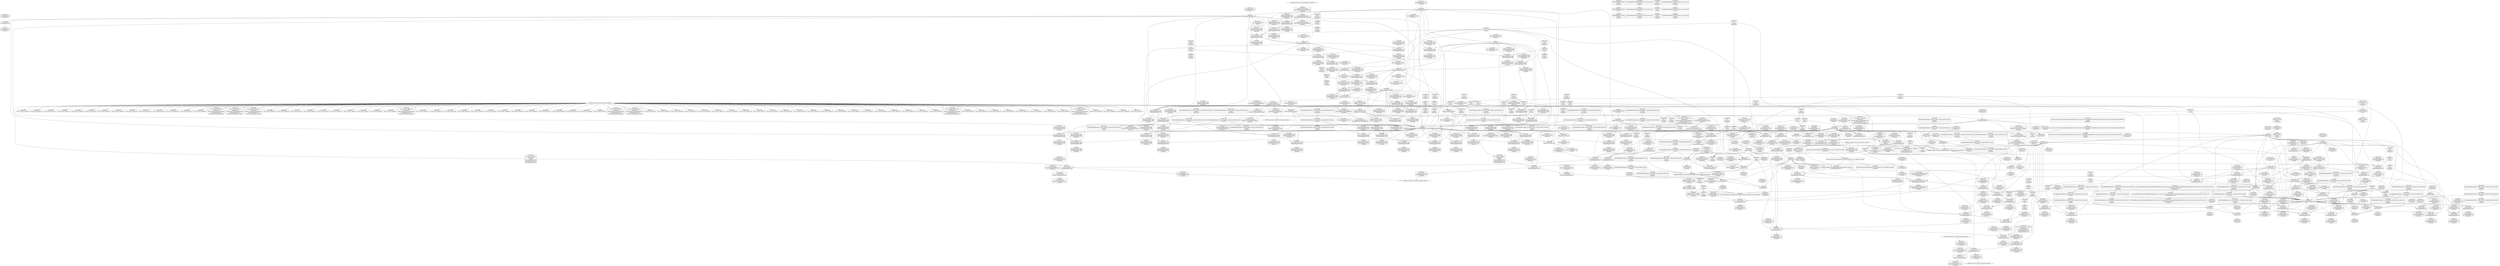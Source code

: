 digraph {
	CE0x55c7da0 [shape=record,shape=Mrecord,label="{CE0x55c7da0|current_sid:_tmp13|security/selinux/hooks.c,218|*SummSink*}"]
	CE0x557bf40 [shape=record,shape=Mrecord,label="{CE0x557bf40|ipc_has_perm:_ad|security/selinux/hooks.c, 5128}"]
	CE0x557a110 [shape=record,shape=Mrecord,label="{CE0x557a110|selinux_ipc_permission:_av.0|*SummSink*}"]
	CE0x557cec0 [shape=record,shape=Mrecord,label="{CE0x557cec0|i64_2|*Constant*|*SummSource*}"]
	CE0x55abc30 [shape=record,shape=Mrecord,label="{CE0x55abc30|current_sid:_sid|security/selinux/hooks.c,220|*SummSource*}"]
	CE0x557d730 [shape=record,shape=Mrecord,label="{CE0x557d730|i64*_getelementptr_inbounds_(_12_x_i64_,_12_x_i64_*___llvm_gcov_ctr293,_i64_0,_i64_9)|*Constant*}"]
	CE0x5559030 [shape=record,shape=Mrecord,label="{CE0x5559030|i32_1|*Constant*}"]
	CE0x55af8d0 [shape=record,shape=Mrecord,label="{CE0x55af8d0|80:_i32,_112:_i8*,_:_CRE_36,37_}"]
	CE0x55aa3f0 [shape=record,shape=Mrecord,label="{CE0x55aa3f0|current_sid:_security|security/selinux/hooks.c,218|*SummSource*}"]
	CE0x55a93e0 [shape=record,shape=Mrecord,label="{CE0x55a93e0|current_sid:_sid|security/selinux/hooks.c,220|*SummSink*}"]
	CE0x558e4d0 [shape=record,shape=Mrecord,label="{CE0x558e4d0|80:_i32,_112:_i8*,_:_CRE_30,31_}"]
	CE0x55bc470 [shape=record,shape=Mrecord,label="{CE0x55bc470|ipc_has_perm:_tmp8|security/selinux/hooks.c,5136}"]
	CE0x55bec20 [shape=record,shape=Mrecord,label="{CE0x55bec20|current_sid:_tmp3|*SummSink*}"]
	CE0x5564d10 [shape=record,shape=Mrecord,label="{CE0x5564d10|selinux_ipc_permission:_cmp|security/selinux/hooks.c,5493}"]
	CE0x55526e0 [shape=record,shape=Mrecord,label="{CE0x55526e0|ipc_has_perm:_tmp}"]
	CE0x55861b0 [shape=record,shape=Mrecord,label="{CE0x55861b0|_call_void_mcount()_#3}"]
	CE0x55537b0 [shape=record,shape=Mrecord,label="{CE0x55537b0|i64*_getelementptr_inbounds_(_2_x_i64_,_2_x_i64_*___llvm_gcov_ctr294,_i64_0,_i64_0)|*Constant*}"]
	CE0x55b17c0 [shape=record,shape=Mrecord,label="{CE0x55b17c0|80:_i32,_112:_i8*,_:_CRE_69,70_}"]
	CE0x55ac530 [shape=record,shape=Mrecord,label="{CE0x55ac530|i64*_getelementptr_inbounds_(_2_x_i64_,_2_x_i64_*___llvm_gcov_ctr98,_i64_0,_i64_0)|*Constant*|*SummSink*}"]
	CE0x5571bb0 [shape=record,shape=Mrecord,label="{CE0x5571bb0|ipc_has_perm:_entry|*SummSource*}"]
	CE0x55b8490 [shape=record,shape=Mrecord,label="{CE0x55b8490|i32_3|*Constant*}"]
	CE0x55b2250 [shape=record,shape=Mrecord,label="{CE0x55b2250|80:_i32,_112:_i8*,_:_CRE_92,96_|*MultipleSource*|Function::selinux_ipc_permission&Arg::ipcp::|security/selinux/hooks.c,5131|Function::ipc_has_perm&Arg::ipc_perms::}"]
	CE0x55657d0 [shape=record,shape=Mrecord,label="{CE0x55657d0|i64_256|*Constant*|*SummSource*}"]
	CE0x6bef9b0 [shape=record,shape=Mrecord,label="{CE0x6bef9b0|selinux_ipc_permission:_conv|security/selinux/hooks.c,5488|*SummSource*}"]
	CE0x5570f60 [shape=record,shape=Mrecord,label="{CE0x5570f60|ipc_has_perm:_ipc_perms|Function::ipc_has_perm&Arg::ipc_perms::|*SummSink*}"]
	CE0x557fae0 [shape=record,shape=Mrecord,label="{CE0x557fae0|current_sid:_if.then|*SummSource*}"]
	CE0x55bde60 [shape=record,shape=Mrecord,label="{CE0x55bde60|avc_has_perm:_auditdata|Function::avc_has_perm&Arg::auditdata::}"]
	CE0x55cf190 [shape=record,shape=Mrecord,label="{CE0x55cf190|current_sid:_land.lhs.true|*SummSink*}"]
	CE0x55abb40 [shape=record,shape=Mrecord,label="{CE0x55abb40|current_sid:_sid|security/selinux/hooks.c,220}"]
	CE0x557df00 [shape=record,shape=Mrecord,label="{CE0x557df00|selinux_ipc_permission:_tmp12|security/selinux/hooks.c,5491|*SummSource*}"]
	CE0x556a320 [shape=record,shape=Mrecord,label="{CE0x556a320|selinux_ipc_permission:_and|security/selinux/hooks.c,5488|*SummSource*}"]
	CE0x55b1310 [shape=record,shape=Mrecord,label="{CE0x55b1310|80:_i32,_112:_i8*,_:_CRE_64,65_}"]
	CE0x55757d0 [shape=record,shape=Mrecord,label="{CE0x55757d0|selinux_ipc_permission:_av.1|*SummSink*}"]
	CE0x5580fe0 [shape=record,shape=Mrecord,label="{CE0x5580fe0|selinux_ipc_permission:_flag|Function::selinux_ipc_permission&Arg::flag::}"]
	CE0x55d6d10 [shape=record,shape=Mrecord,label="{CE0x55d6d10|current_sid:_tmp19|security/selinux/hooks.c,218|*SummSource*}"]
	CE0x55751d0 [shape=record,shape=Mrecord,label="{CE0x55751d0|i64*_getelementptr_inbounds_(_12_x_i64_,_12_x_i64_*___llvm_gcov_ctr293,_i64_0,_i64_0)|*Constant*}"]
	CE0x558b460 [shape=record,shape=Mrecord,label="{CE0x558b460|i64_256|*Constant*}"]
	CE0x55bd450 [shape=record,shape=Mrecord,label="{CE0x55bd450|avc_has_perm:_tclass|Function::avc_has_perm&Arg::tclass::}"]
	CE0x5579db0 [shape=record,shape=Mrecord,label="{CE0x5579db0|selinux_ipc_permission:_and4|security/selinux/hooks.c,5490|*SummSink*}"]
	CE0x55d81c0 [shape=record,shape=Mrecord,label="{CE0x55d81c0|GLOBAL:_lockdep_rcu_suspicious|*Constant*}"]
	CE0x558be00 [shape=record,shape=Mrecord,label="{CE0x558be00|i8_1|*Constant*}"]
	CE0x55853c0 [shape=record,shape=Mrecord,label="{CE0x55853c0|ipc_has_perm:_call|security/selinux/hooks.c,5129}"]
	CE0x55b8dd0 [shape=record,shape=Mrecord,label="{CE0x55b8dd0|ipc_has_perm:_tmp6|*LoadInst*|security/selinux/hooks.c,5134|*SummSink*}"]
	CE0x55aa220 [shape=record,shape=Mrecord,label="{CE0x55aa220|i32_22|*Constant*|*SummSink*}"]
	CE0x5586cd0 [shape=record,shape=Mrecord,label="{CE0x5586cd0|selinux_ipc_permission:_retval.0}"]
	CE0x55c37b0 [shape=record,shape=Mrecord,label="{CE0x55c37b0|current_sid:_tmp6|security/selinux/hooks.c,218}"]
	CE0x5556b00 [shape=record,shape=Mrecord,label="{CE0x5556b00|selinux_ipc_permission:_if.then|*SummSink*}"]
	CE0x55d84a0 [shape=record,shape=Mrecord,label="{CE0x55d84a0|GLOBAL:_lockdep_rcu_suspicious|*Constant*|*SummSink*}"]
	CE0x5586310 [shape=record,shape=Mrecord,label="{CE0x5586310|_call_void_mcount()_#3|*SummSink*}"]
	CE0x55a8aa0 [shape=record,shape=Mrecord,label="{CE0x55a8aa0|get_current:_entry|*SummSource*}"]
	CE0x55aa490 [shape=record,shape=Mrecord,label="{CE0x55aa490|current_sid:_security|security/selinux/hooks.c,218|*SummSink*}"]
	CE0x55b3010 [shape=record,shape=Mrecord,label="{CE0x55b3010|ipc_has_perm:_type|security/selinux/hooks.c,5133}"]
	CE0x55aadd0 [shape=record,shape=Mrecord,label="{CE0x55aadd0|current_sid:_tmp23|security/selinux/hooks.c,218}"]
	CE0x55555f0 [shape=record,shape=Mrecord,label="{CE0x55555f0|selinux_ipc_permission:_tmp8|security/selinux/hooks.c,5490|*SummSink*}"]
	CE0x55554e0 [shape=record,shape=Mrecord,label="{CE0x55554e0|selinux_ipc_permission:_tmp8|security/selinux/hooks.c,5490|*SummSource*}"]
	CE0x55cb9d0 [shape=record,shape=Mrecord,label="{CE0x55cb9d0|get_current:_tmp3|*SummSink*}"]
	CE0x55d6eb0 [shape=record,shape=Mrecord,label="{CE0x55d6eb0|current_sid:_tmp18|security/selinux/hooks.c,218}"]
	CE0x558e3e0 [shape=record,shape=Mrecord,label="{CE0x558e3e0|80:_i32,_112:_i8*,_:_CRE_29,30_}"]
	CE0x558c650 [shape=record,shape=Mrecord,label="{CE0x558c650|_ret_i32_%tmp24,_!dbg_!27742|security/selinux/hooks.c,220|*SummSource*}"]
	CE0x5553440 [shape=record,shape=Mrecord,label="{CE0x5553440|current_sid:_tobool1|security/selinux/hooks.c,218|*SummSink*}"]
	CE0x5562a40 [shape=record,shape=Mrecord,label="{CE0x5562a40|selinux_ipc_permission:_if.then6|*SummSink*}"]
	CE0x55be880 [shape=record,shape=Mrecord,label="{CE0x55be880|current_sid:_do.body}"]
	CE0x558f000 [shape=record,shape=Mrecord,label="{CE0x558f000|i32_0|*Constant*}"]
	CE0x5567870 [shape=record,shape=Mrecord,label="{CE0x5567870|i64_8|*Constant*}"]
	CE0x55802d0 [shape=record,shape=Mrecord,label="{CE0x55802d0|i64*_getelementptr_inbounds_(_2_x_i64_,_2_x_i64_*___llvm_gcov_ctr294,_i64_0,_i64_1)|*Constant*}"]
	CE0x555c5f0 [shape=record,shape=Mrecord,label="{CE0x555c5f0|ipc_has_perm:_tmp2|*SummSink*}"]
	CE0x55d09c0 [shape=record,shape=Mrecord,label="{CE0x55d09c0|i64*_getelementptr_inbounds_(_11_x_i64_,_11_x_i64_*___llvm_gcov_ctr125,_i64_0,_i64_8)|*Constant*|*SummSource*}"]
	CE0x55b0d70 [shape=record,shape=Mrecord,label="{CE0x55b0d70|80:_i32,_112:_i8*,_:_CRE_58,59_}"]
	"CONST[source:1(input),value:2(dynamic)][purpose:{operation}]"
	CE0x55c6670 [shape=record,shape=Mrecord,label="{CE0x55c6670|current_sid:_tmp5|security/selinux/hooks.c,218|*SummSink*}"]
	CE0x558cf40 [shape=record,shape=Mrecord,label="{CE0x558cf40|80:_i32,_112:_i8*,_:_CRE_7,8_}"]
	CE0x55cec10 [shape=record,shape=Mrecord,label="{CE0x55cec10|current_sid:_tmp9|security/selinux/hooks.c,218}"]
	CE0x5566c90 [shape=record,shape=Mrecord,label="{CE0x5566c90|selinux_ipc_permission:_return|*SummSource*}"]
	CE0x74b3900 [shape=record,shape=Mrecord,label="{CE0x74b3900|i32_292|*Constant*|*SummSink*}"]
	CE0x5584b80 [shape=record,shape=Mrecord,label="{CE0x5584b80|_ret_i32_%retval.0,_!dbg_!27733|security/selinux/hooks.c,5497}"]
	CE0x55c2860 [shape=record,shape=Mrecord,label="{CE0x55c2860|i64_3|*Constant*|*SummSource*}"]
	CE0x55ee6c0 [shape=record,shape=Mrecord,label="{CE0x55ee6c0|i64*_getelementptr_inbounds_(_2_x_i64_,_2_x_i64_*___llvm_gcov_ctr98,_i64_0,_i64_0)|*Constant*|*SummSource*}"]
	CE0x55b0050 [shape=record,shape=Mrecord,label="{CE0x55b0050|80:_i32,_112:_i8*,_:_CRE_44,45_}"]
	CE0x56081c0 [shape=record,shape=Mrecord,label="{CE0x56081c0|get_current:_tmp2}"]
	CE0x5588dd0 [shape=record,shape=Mrecord,label="{CE0x5588dd0|selinux_ipc_permission:_tmp16|security/selinux/hooks.c,5493|*SummSink*}"]
	CE0x55669c0 [shape=record,shape=Mrecord,label="{CE0x55669c0|i32_292|*Constant*}"]
	CE0x55bcbe0 [shape=record,shape=Mrecord,label="{CE0x55bcbe0|ipc_has_perm:_call2|security/selinux/hooks.c,5136|*SummSink*}"]
	CE0x555e470 [shape=record,shape=Mrecord,label="{CE0x555e470|selinux_ipc_permission:_entry|*SummSource*}"]
	CE0x55ad0a0 [shape=record,shape=Mrecord,label="{CE0x55ad0a0|get_current:_bb|*SummSink*}"]
	CE0x5571780 [shape=record,shape=Mrecord,label="{CE0x5571780|GLOBAL:_ipc_has_perm|*Constant*|*SummSource*}"]
	"CONST[source:1(input),value:2(dynamic)][purpose:{object}]"
	CE0x557b540 [shape=record,shape=Mrecord,label="{CE0x557b540|i64*_getelementptr_inbounds_(_11_x_i64_,_11_x_i64_*___llvm_gcov_ctr125,_i64_0,_i64_1)|*Constant*}"]
	CE0x558dd50 [shape=record,shape=Mrecord,label="{CE0x558dd50|80:_i32,_112:_i8*,_:_CRE_22,23_}"]
	CE0x55c9010 [shape=record,shape=Mrecord,label="{CE0x55c9010|current_sid:_tmp1}"]
	CE0x555c920 [shape=record,shape=Mrecord,label="{CE0x555c920|current_sid:_tmp10|security/selinux/hooks.c,218|*SummSource*}"]
	CE0x557df70 [shape=record,shape=Mrecord,label="{CE0x557df70|selinux_ipc_permission:_tmp12|security/selinux/hooks.c,5491|*SummSink*}"]
	CE0x55b19a0 [shape=record,shape=Mrecord,label="{CE0x55b19a0|80:_i32,_112:_i8*,_:_CRE_71,72_}"]
	CE0x558dc60 [shape=record,shape=Mrecord,label="{CE0x558dc60|80:_i32,_112:_i8*,_:_CRE_21,22_}"]
	CE0x55c3120 [shape=record,shape=Mrecord,label="{CE0x55c3120|current_sid:_land.lhs.true}"]
	CE0x5585430 [shape=record,shape=Mrecord,label="{CE0x5585430|ipc_has_perm:_tmp3|*SummSource*}"]
	CE0x55d8690 [shape=record,shape=Mrecord,label="{CE0x55d8690|i8*_getelementptr_inbounds_(_25_x_i8_,_25_x_i8_*_.str3,_i32_0,_i32_0)|*Constant*|*SummSource*}"]
	CE0x557c020 [shape=record,shape=Mrecord,label="{CE0x557c020|ipc_has_perm:_ad|security/selinux/hooks.c, 5128|*SummSink*}"]
	CE0x55c1190 [shape=record,shape=Mrecord,label="{CE0x55c1190|i64_0|*Constant*}"]
	CE0x55c8fa0 [shape=record,shape=Mrecord,label="{CE0x55c8fa0|i64_1|*Constant*}"]
	CE0x55a8710 [shape=record,shape=Mrecord,label="{CE0x55a8710|GLOBAL:_get_current|*Constant*|*SummSource*}"]
	CE0x5565630 [shape=record,shape=Mrecord,label="{CE0x5565630|selinux_ipc_permission:_tmp5|security/selinux/hooks.c,5488}"]
	CE0x55bc5f0 [shape=record,shape=Mrecord,label="{CE0x55bc5f0|ipc_has_perm:_tmp8|security/selinux/hooks.c,5136|*SummSource*}"]
	CE0x557a5c0 [shape=record,shape=Mrecord,label="{CE0x557a5c0|i64_4|*Constant*|*SummSource*}"]
	CE0x556cd80 [shape=record,shape=Mrecord,label="{CE0x556cd80|i64*_getelementptr_inbounds_(_12_x_i64_,_12_x_i64_*___llvm_gcov_ctr293,_i64_0,_i64_6)|*Constant*}"]
	CE0x55bd2b0 [shape=record,shape=Mrecord,label="{CE0x55bd2b0|avc_has_perm:_tsid|Function::avc_has_perm&Arg::tsid::|*SummSink*}"]
	CE0x55ca640 [shape=record,shape=Mrecord,label="{CE0x55ca640|i64*_getelementptr_inbounds_(_11_x_i64_,_11_x_i64_*___llvm_gcov_ctr125,_i64_0,_i64_6)|*Constant*|*SummSource*}"]
	CE0x6914590 [shape=record,shape=Mrecord,label="{CE0x6914590|selinux_ipc_permission:_tmp1|*SummSource*}"]
	CE0x55c8ec0 [shape=record,shape=Mrecord,label="{CE0x55c8ec0|current_sid:_tmp|*SummSink*}"]
	CE0x557f0f0 [shape=record,shape=Mrecord,label="{CE0x557f0f0|i64_1|*Constant*}"]
	CE0x5577b30 [shape=record,shape=Mrecord,label="{CE0x5577b30|i64*_getelementptr_inbounds_(_12_x_i64_,_12_x_i64_*___llvm_gcov_ctr293,_i64_0,_i64_3)|*Constant*|*SummSource*}"]
	CE0x55cf2a0 [shape=record,shape=Mrecord,label="{CE0x55cf2a0|current_sid:_do.end}"]
	CE0x55aa7b0 [shape=record,shape=Mrecord,label="{CE0x55aa7b0|COLLAPSED:_CMRE:_elem_0::|security/selinux/hooks.c,218}"]
	CE0x55b3ee0 [shape=record,shape=Mrecord,label="{CE0x55b3ee0|ipc_has_perm:_tmp5|security/selinux/hooks.c,5131|*SummSource*}"]
	CE0x5571100 [shape=record,shape=Mrecord,label="{CE0x5571100|selinux_ipc_permission:_call|security/selinux/hooks.c,5496|*SummSource*}"]
	CE0x55a9170 [shape=record,shape=Mrecord,label="{CE0x55a9170|i32_78|*Constant*}"]
	CE0x5571650 [shape=record,shape=Mrecord,label="{CE0x5571650|GLOBAL:_ipc_has_perm|*Constant*}"]
	CE0x55bff50 [shape=record,shape=Mrecord,label="{CE0x55bff50|current_sid:_tmp14|security/selinux/hooks.c,218|*SummSink*}"]
	CE0x55cb7b0 [shape=record,shape=Mrecord,label="{CE0x55cb7b0|current_sid:_if.end}"]
	CE0x55a88e0 [shape=record,shape=Mrecord,label="{CE0x55a88e0|GLOBAL:_get_current|*Constant*|*SummSink*}"]
	CE0x5571ae0 [shape=record,shape=Mrecord,label="{CE0x5571ae0|ipc_has_perm:_entry}"]
	CE0x5581050 [shape=record,shape=Mrecord,label="{CE0x5581050|_call_void_mcount()_#3}"]
	CE0x55691b0 [shape=record,shape=Mrecord,label="{CE0x55691b0|selinux_ipc_permission:_tmp13|security/selinux/hooks.c,5491|*SummSource*}"]
	CE0x55bfc60 [shape=record,shape=Mrecord,label="{CE0x55bfc60|current_sid:_tmp14|security/selinux/hooks.c,218}"]
	CE0x55d79e0 [shape=record,shape=Mrecord,label="{CE0x55d79e0|current_sid:_tmp19|security/selinux/hooks.c,218|*SummSink*}"]
	CE0x55b0140 [shape=record,shape=Mrecord,label="{CE0x55b0140|80:_i32,_112:_i8*,_:_CRE_45,46_}"]
	CE0x55ac0d0 [shape=record,shape=Mrecord,label="{CE0x55ac0d0|0:_i32,_4:_i32,_8:_i32,_12:_i32,_:_CMRE_4,8_|*MultipleSource*|security/selinux/hooks.c,218|security/selinux/hooks.c,218|security/selinux/hooks.c,220}"]
	CE0x5567980 [shape=record,shape=Mrecord,label="{CE0x5567980|i64_8|*Constant*|*SummSink*}"]
	CE0x555c7f0 [shape=record,shape=Mrecord,label="{CE0x555c7f0|current_sid:_tmp10|security/selinux/hooks.c,218}"]
	CE0x557ffc0 [shape=record,shape=Mrecord,label="{CE0x557ffc0|selinux_ipc_permission:_tobool5|security/selinux/hooks.c,5490}"]
	CE0x5564e30 [shape=record,shape=Mrecord,label="{CE0x5564e30|selinux_ipc_permission:_cmp|security/selinux/hooks.c,5493|*SummSource*}"]
	CE0x555f460 [shape=record,shape=Mrecord,label="{CE0x555f460|i64*_getelementptr_inbounds_(_12_x_i64_,_12_x_i64_*___llvm_gcov_ctr293,_i64_0,_i64_0)|*Constant*|*SummSource*}"]
	CE0x55531f0 [shape=record,shape=Mrecord,label="{CE0x55531f0|current_sid:_tobool1|security/selinux/hooks.c,218}"]
	CE0x5573610 [shape=record,shape=Mrecord,label="{CE0x5573610|selinux_ipc_permission:_tobool|security/selinux/hooks.c,5488|*SummSource*}"]
	CE0x55be130 [shape=record,shape=Mrecord,label="{CE0x55be130|avc_has_perm:_auditdata|Function::avc_has_perm&Arg::auditdata::|*SummSink*}"]
	CE0x558c0f0 [shape=record,shape=Mrecord,label="{CE0x558c0f0|i8_1|*Constant*|*SummSink*}"]
	CE0x55d7bd0 [shape=record,shape=Mrecord,label="{CE0x55d7bd0|current_sid:_tmp20|security/selinux/hooks.c,218}"]
	CE0x558f7e0 [shape=record,shape=Mrecord,label="{CE0x558f7e0|selinux_ipc_permission:_tmp11|security/selinux/hooks.c,5490|*SummSink*}"]
	CE0x558c740 [shape=record,shape=Mrecord,label="{CE0x558c740|_ret_i32_%tmp24,_!dbg_!27742|security/selinux/hooks.c,220|*SummSink*}"]
	CE0x55a9ec0 [shape=record,shape=Mrecord,label="{CE0x55a9ec0|i32_22|*Constant*}"]
	CE0x55bdfb0 [shape=record,shape=Mrecord,label="{CE0x55bdfb0|avc_has_perm:_auditdata|Function::avc_has_perm&Arg::auditdata::|*SummSource*}"]
	CE0x55d7380 [shape=record,shape=Mrecord,label="{CE0x55d7380|current_sid:_tmp19|security/selinux/hooks.c,218}"]
	CE0x557c7e0 [shape=record,shape=Mrecord,label="{CE0x557c7e0|selinux_ipc_permission:_tmp21|security/selinux/hooks.c,5496|*SummSource*}"]
	CE0x55b8bb0 [shape=record,shape=Mrecord,label="{CE0x55b8bb0|ipc_has_perm:_sid1|security/selinux/hooks.c,5136|*SummSink*}"]
	CE0x5570fd0 [shape=record,shape=Mrecord,label="{CE0x5570fd0|selinux_ipc_permission:_call|security/selinux/hooks.c,5496}"]
	CE0x5566ef0 [shape=record,shape=Mrecord,label="{CE0x5566ef0|selinux_ipc_permission:_return}"]
	CE0x557e620 [shape=record,shape=Mrecord,label="{CE0x557e620|selinux_ipc_permission:_tmp4|security/selinux/hooks.c,5488}"]
	CE0x55c8030 [shape=record,shape=Mrecord,label="{CE0x55c8030|i64*_getelementptr_inbounds_(_11_x_i64_,_11_x_i64_*___llvm_gcov_ctr125,_i64_0,_i64_8)|*Constant*|*SummSink*}"]
	CE0x55648b0 [shape=record,shape=Mrecord,label="{CE0x55648b0|selinux_ipc_permission:_if.end10|*SummSink*}"]
	CE0x69146a0 [shape=record,shape=Mrecord,label="{CE0x69146a0|selinux_ipc_permission:_tmp1}"]
	CE0x55ba1d0 [shape=record,shape=Mrecord,label="{CE0x55ba1d0|avc_has_perm:_entry|*SummSource*}"]
	CE0x55bb7f0 [shape=record,shape=Mrecord,label="{CE0x55bb7f0|0:_i16,_4:_i32,_:_CRE_0,2_|*MultipleSource*|*LoadInst*|security/selinux/hooks.c,5131|security/selinux/hooks.c,5131|security/selinux/hooks.c,5136}"]
	CE0x55723b0 [shape=record,shape=Mrecord,label="{CE0x55723b0|avc_has_perm:_ssid|Function::avc_has_perm&Arg::ssid::|*SummSource*}"]
	CE0x55baba0 [shape=record,shape=Mrecord,label="{CE0x55baba0|ipc_has_perm:_ipc_id|security/selinux/hooks.c,5134}"]
	CE0x5580a60 [shape=record,shape=Mrecord,label="{CE0x5580a60|selinux_ipc_permission:_tmp15|security/selinux/hooks.c,5493}"]
	CE0x55cb550 [shape=record,shape=Mrecord,label="{CE0x55cb550|current_sid:_bb|*SummSource*}"]
	CE0x5569520 [shape=record,shape=Mrecord,label="{CE0x5569520|selinux_ipc_permission:_cmp|security/selinux/hooks.c,5493|*SummSink*}"]
	CE0x558f0a0 [shape=record,shape=Mrecord,label="{CE0x558f0a0|80:_i32,_112:_i8*,_:_CRE_0,1_}"]
	CE0x558b8e0 [shape=record,shape=Mrecord,label="{CE0x558b8e0|current_sid:_tmp16|security/selinux/hooks.c,218}"]
	CE0x55b05f0 [shape=record,shape=Mrecord,label="{CE0x55b05f0|80:_i32,_112:_i8*,_:_CRE_50,51_}"]
	CE0x55cd230 [shape=record,shape=Mrecord,label="{CE0x55cd230|current_sid:_tmp|*SummSource*}"]
	CE0x5565e90 [shape=record,shape=Mrecord,label="{CE0x5565e90|i64*_getelementptr_inbounds_(_2_x_i64_,_2_x_i64_*___llvm_gcov_ctr98,_i64_0,_i64_1)|*Constant*}"]
	CE0x558a830 [shape=record,shape=Mrecord,label="{CE0x558a830|ipc_has_perm:_key|security/selinux/hooks.c,5134|*SummSink*}"]
	CE0x55c1df0 [shape=record,shape=Mrecord,label="{CE0x55c1df0|_call_void_mcount()_#3|*SummSource*}"]
	CE0x55c3a60 [shape=record,shape=Mrecord,label="{CE0x55c3a60|current_sid:_tmp6|security/selinux/hooks.c,218|*SummSink*}"]
	CE0x555f540 [shape=record,shape=Mrecord,label="{CE0x555f540|COLLAPSED:_GCMRE___llvm_gcov_ctr293_internal_global_12_x_i64_zeroinitializer:_elem_0:default:}"]
	CE0x55cae80 [shape=record,shape=Mrecord,label="{CE0x55cae80|current_sid:_tmp11|security/selinux/hooks.c,218|*SummSource*}"]
	CE0x5566870 [shape=record,shape=Mrecord,label="{CE0x5566870|selinux_ipc_permission:_conv|security/selinux/hooks.c,5488|*SummSink*}"]
	CE0x5553740 [shape=record,shape=Mrecord,label="{CE0x5553740|i64*_getelementptr_inbounds_(_2_x_i64_,_2_x_i64_*___llvm_gcov_ctr294,_i64_0,_i64_0)|*Constant*|*SummSink*}"]
	CE0x55a8990 [shape=record,shape=Mrecord,label="{CE0x55a8990|get_current:_entry}"]
	CE0x5574000 [shape=record,shape=Mrecord,label="{CE0x5574000|selinux_ipc_permission:_bb|*SummSource*}"]
	CE0x55cb660 [shape=record,shape=Mrecord,label="{CE0x55cb660|current_sid:_bb|*SummSink*}"]
	CE0x55b16d0 [shape=record,shape=Mrecord,label="{CE0x55b16d0|80:_i32,_112:_i8*,_:_CRE_68,69_}"]
	CE0x55d8770 [shape=record,shape=Mrecord,label="{CE0x55d8770|i8*_getelementptr_inbounds_(_25_x_i8_,_25_x_i8_*_.str3,_i32_0,_i32_0)|*Constant*|*SummSink*}"]
	CE0x74b3a00 [shape=record,shape=Mrecord,label="{CE0x74b3a00|selinux_ipc_permission:_and|security/selinux/hooks.c,5488|*SummSink*}"]
	CE0x5565b10 [shape=record,shape=Mrecord,label="{CE0x5565b10|selinux_ipc_permission:_or8|security/selinux/hooks.c,5491}"]
	CE0x55747d0 [shape=record,shape=Mrecord,label="{CE0x55747d0|i64_128|*Constant*}"]
	CE0x556b300 [shape=record,shape=Mrecord,label="{CE0x556b300|%struct.task_struct*_(%struct.task_struct**)*_asm_movq_%gs:$_1:P_,$0_,_r,im,_dirflag_,_fpsr_,_flags_|*SummSink*}"]
	CE0x55d8d90 [shape=record,shape=Mrecord,label="{CE0x55d8d90|i32_218|*Constant*|*SummSink*}"]
	CE0x55728c0 [shape=record,shape=Mrecord,label="{CE0x55728c0|i64*_getelementptr_inbounds_(_12_x_i64_,_12_x_i64_*___llvm_gcov_ctr293,_i64_0,_i64_10)|*Constant*}"]
	CE0x557a630 [shape=record,shape=Mrecord,label="{CE0x557a630|i64_4|*Constant*|*SummSink*}"]
	CE0x5563410 [shape=record,shape=Mrecord,label="{CE0x5563410|GLOBAL:_current_sid|*Constant*|*SummSink*}"]
	CE0x55557c0 [shape=record,shape=Mrecord,label="{CE0x55557c0|i64_2|*Constant*|*SummSink*}"]
	CE0x5573760 [shape=record,shape=Mrecord,label="{CE0x5573760|selinux_ipc_permission:_tmp}"]
	CE0x55a8000 [shape=record,shape=Mrecord,label="{CE0x55a8000|current_sid:_call4|security/selinux/hooks.c,218}"]
	CE0x556e640 [shape=record,shape=Mrecord,label="{CE0x556e640|selinux_ipc_permission:_conv7|security/selinux/hooks.c,5491|*SummSink*}"]
	CE0x555eef0 [shape=record,shape=Mrecord,label="{CE0x555eef0|selinux_ipc_permission:_conv2|security/selinux/hooks.c,5489}"]
	CE0x5577a00 [shape=record,shape=Mrecord,label="{CE0x5577a00|i64*_getelementptr_inbounds_(_12_x_i64_,_12_x_i64_*___llvm_gcov_ctr293,_i64_0,_i64_3)|*Constant*}"]
	CE0x557f500 [shape=record,shape=Mrecord,label="{CE0x557f500|selinux_ipc_permission:_conv1|security/selinux/hooks.c,5489}"]
	CE0x55643f0 [shape=record,shape=Mrecord,label="{CE0x55643f0|selinux_ipc_permission:_tmp9|security/selinux/hooks.c,5490|*SummSource*}"]
	CE0x55ba4f0 [shape=record,shape=Mrecord,label="{CE0x55ba4f0|ipc_has_perm:_u|security/selinux/hooks.c,5134}"]
	CE0x55755d0 [shape=record,shape=Mrecord,label="{CE0x55755d0|selinux_ipc_permission:_av.1|*SummSource*}"]
	CE0x55acaf0 [shape=record,shape=Mrecord,label="{CE0x55acaf0|current_sid:_tmp24|security/selinux/hooks.c,220|*SummSource*}"]
	CE0x55647f0 [shape=record,shape=Mrecord,label="{CE0x55647f0|selinux_ipc_permission:_if.end10|*SummSource*}"]
	CE0x55562b0 [shape=record,shape=Mrecord,label="{CE0x55562b0|selinux_ipc_permission:_if.end|*SummSource*}"]
	CE0x558de40 [shape=record,shape=Mrecord,label="{CE0x558de40|80:_i32,_112:_i8*,_:_CRE_23,24_}"]
	CE0x55b1c70 [shape=record,shape=Mrecord,label="{CE0x55b1c70|80:_i32,_112:_i8*,_:_CRE_80,84_|*MultipleSource*|Function::selinux_ipc_permission&Arg::ipcp::|security/selinux/hooks.c,5131|Function::ipc_has_perm&Arg::ipc_perms::}"]
	CE0x55c6c50 [shape=record,shape=Mrecord,label="{CE0x55c6c50|current_sid:_land.lhs.true2}"]
	CE0x558e200 [shape=record,shape=Mrecord,label="{CE0x558e200|80:_i32,_112:_i8*,_:_CRE_27,28_}"]
	CE0x55c17a0 [shape=record,shape=Mrecord,label="{CE0x55c17a0|current_sid:_tobool|security/selinux/hooks.c,218|*SummSource*}"]
	CE0x557fcb0 [shape=record,shape=Mrecord,label="{CE0x557fcb0|selinux_ipc_permission:_and4|security/selinux/hooks.c,5490|*SummSource*}"]
	CE0x55803f0 [shape=record,shape=Mrecord,label="{CE0x55803f0|i64*_getelementptr_inbounds_(_2_x_i64_,_2_x_i64_*___llvm_gcov_ctr294,_i64_0,_i64_1)|*Constant*|*SummSource*}"]
	CE0x55c1ff0 [shape=record,shape=Mrecord,label="{CE0x55c1ff0|current_sid:_tmp2|*SummSource*}"]
	CE0x5568be0 [shape=record,shape=Mrecord,label="{CE0x5568be0|selinux_ipc_permission:_tmp13|security/selinux/hooks.c,5491}"]
	CE0x55c0c20 [shape=record,shape=Mrecord,label="{CE0x55c0c20|get_current:_tmp|*SummSource*}"]
	CE0x6bef8d0 [shape=record,shape=Mrecord,label="{CE0x6bef8d0|selinux_ipc_permission:_conv|security/selinux/hooks.c,5488}"]
	CE0x55d65e0 [shape=record,shape=Mrecord,label="{CE0x55d65e0|i64*_getelementptr_inbounds_(_11_x_i64_,_11_x_i64_*___llvm_gcov_ctr125,_i64_0,_i64_9)|*Constant*|*SummSink*}"]
	CE0x55720c0 [shape=record,shape=Mrecord,label="{CE0x55720c0|avc_has_perm:_requested|Function::avc_has_perm&Arg::requested::|*SummSink*}"]
	CE0x558e5c0 [shape=record,shape=Mrecord,label="{CE0x558e5c0|80:_i32,_112:_i8*,_:_CRE_31,32_}"]
	CE0x55b8280 [shape=record,shape=Mrecord,label="{CE0x55b8280|i8_4|*Constant*|*SummSink*}"]
	CE0x55bcdb0 [shape=record,shape=Mrecord,label="{CE0x55bcdb0|i32_(i32,_i32,_i16,_i32,_%struct.common_audit_data*)*_bitcast_(i32_(i32,_i32,_i16,_i32,_%struct.common_audit_data.495*)*_avc_has_perm_to_i32_(i32,_i32,_i16,_i32,_%struct.common_audit_data*)*)|*Constant*}"]
	CE0x556bc10 [shape=record,shape=Mrecord,label="{CE0x556bc10|current_sid:_tmp15|security/selinux/hooks.c,218|*SummSink*}"]
	CE0x55bad00 [shape=record,shape=Mrecord,label="{CE0x55bad00|ipc_has_perm:_ipc_id|security/selinux/hooks.c,5134|*SummSource*}"]
	CE0x55d6a10 [shape=record,shape=Mrecord,label="{CE0x55d6a10|current_sid:_tmp17|security/selinux/hooks.c,218|*SummSource*}"]
	CE0x5559b90 [shape=record,shape=Mrecord,label="{CE0x5559b90|selinux_ipc_permission:_tmp6|security/selinux/hooks.c,5489}"]
	CE0x5575070 [shape=record,shape=Mrecord,label="{CE0x5575070|i32_146|*Constant*|*SummSource*}"]
	CE0x5566280 [shape=record,shape=Mrecord,label="{CE0x5566280|selinux_ipc_permission:_tmp11|security/selinux/hooks.c,5490}"]
	CE0x557f7d0 [shape=record,shape=Mrecord,label="{CE0x557f7d0|selinux_ipc_permission:_conv1|security/selinux/hooks.c,5489|*SummSink*}"]
	CE0x55c0f20 [shape=record,shape=Mrecord,label="{CE0x55c0f20|GLOBAL:___llvm_gcov_ctr125|Global_var:__llvm_gcov_ctr125|*SummSource*}"]
	CE0x558cb40 [shape=record,shape=Mrecord,label="{CE0x558cb40|ipc_has_perm:_type|security/selinux/hooks.c,5133|*SummSink*}"]
	CE0x55afba0 [shape=record,shape=Mrecord,label="{CE0x55afba0|80:_i32,_112:_i8*,_:_CRE_39,40_}"]
	CE0x5566480 [shape=record,shape=Mrecord,label="{CE0x5566480|selinux_ipc_permission:_entry|*SummSink*}"]
	CE0x558d3f0 [shape=record,shape=Mrecord,label="{CE0x558d3f0|80:_i32,_112:_i8*,_:_CRE_12,13_}"]
	CE0x555ec60 [shape=record,shape=Mrecord,label="{CE0x555ec60|selinux_ipc_permission:_or|security/selinux/hooks.c,5489|*SummSink*}"]
	CE0x55c5cd0 [shape=record,shape=Mrecord,label="{CE0x55c5cd0|current_sid:_tmp3}"]
	CE0x5566760 [shape=record,shape=Mrecord,label="{CE0x5566760|get_current:_tmp1|*SummSink*}"]
	CE0x5580e00 [shape=record,shape=Mrecord,label="{CE0x5580e00|selinux_ipc_permission:_tmp2|security/selinux/hooks.c,5488}"]
	CE0x55bca70 [shape=record,shape=Mrecord,label="{CE0x55bca70|ipc_has_perm:_call2|security/selinux/hooks.c,5136|*SummSource*}"]
	CE0x557add0 [shape=record,shape=Mrecord,label="{CE0x557add0|selinux_ipc_permission:_entry}"]
	CE0x55833c0 [shape=record,shape=Mrecord,label="{CE0x55833c0|selinux_ipc_permission:_ipcp|Function::selinux_ipc_permission&Arg::ipcp::|*SummSource*}"]
	CE0x55b0b90 [shape=record,shape=Mrecord,label="{CE0x55b0b90|80:_i32,_112:_i8*,_:_CRE_56,57_}"]
	CE0x5580700 [shape=record,shape=Mrecord,label="{CE0x5580700|selinux_ipc_permission:_tmp14|security/selinux/hooks.c,5493|*SummSink*}"]
	CE0x55b1b80 [shape=record,shape=Mrecord,label="{CE0x55b1b80|80:_i32,_112:_i8*,_:_CRE_76,80_|*MultipleSource*|Function::selinux_ipc_permission&Arg::ipcp::|security/selinux/hooks.c,5131|Function::ipc_has_perm&Arg::ipc_perms::}"]
	CE0x55c63c0 [shape=record,shape=Mrecord,label="{CE0x55c63c0|current_sid:_tmp5|security/selinux/hooks.c,218}"]
	"CONST[source:0(mediator),value:2(dynamic)][purpose:{subject}]"
	CE0x557fa10 [shape=record,shape=Mrecord,label="{CE0x557fa10|current_sid:_if.then}"]
	CE0x55b1a90 [shape=record,shape=Mrecord,label="{CE0x55b1a90|80:_i32,_112:_i8*,_:_CRE_72,73_|*MultipleSource*|Function::selinux_ipc_permission&Arg::ipcp::|security/selinux/hooks.c,5131|Function::ipc_has_perm&Arg::ipc_perms::}"]
	CE0x5567330 [shape=record,shape=Mrecord,label="{CE0x5567330|selinux_ipc_permission:_bb|*SummSink*}"]
	CE0x55bbe40 [shape=record,shape=Mrecord,label="{CE0x55bbe40|ipc_has_perm:_tmp7|security/selinux/hooks.c,5136|*SummSink*}"]
	CE0x55635a0 [shape=record,shape=Mrecord,label="{CE0x55635a0|current_sid:_entry|*SummSource*}"]
	CE0x55ca4c0 [shape=record,shape=Mrecord,label="{CE0x55ca4c0|i64*_getelementptr_inbounds_(_11_x_i64_,_11_x_i64_*___llvm_gcov_ctr125,_i64_0,_i64_6)|*Constant*}"]
	CE0x55cf480 [shape=record,shape=Mrecord,label="{CE0x55cf480|current_sid:_do.end|*SummSink*}"]
	CE0x558bf80 [shape=record,shape=Mrecord,label="{CE0x558bf80|i8_1|*Constant*|*SummSource*}"]
	CE0x556c790 [shape=record,shape=Mrecord,label="{CE0x556c790|selinux_ipc_permission:_or|security/selinux/hooks.c,5489}"]
	CE0x5580c90 [shape=record,shape=Mrecord,label="{CE0x5580c90|selinux_ipc_permission:_flag|Function::selinux_ipc_permission&Arg::flag::|*SummSource*}"]
	CE0x55c1050 [shape=record,shape=Mrecord,label="{CE0x55c1050|GLOBAL:___llvm_gcov_ctr125|Global_var:__llvm_gcov_ctr125|*SummSink*}"]
	CE0x55bc040 [shape=record,shape=Mrecord,label="{CE0x55bc040|ipc_has_perm:_sclass|security/selinux/hooks.c,5136}"]
	CE0x5558440 [shape=record,shape=Mrecord,label="{CE0x5558440|selinux_ipc_permission:_if.then|*SummSource*}"]
	CE0x5579a40 [shape=record,shape=Mrecord,label="{CE0x5579a40|selinux_ipc_permission:_tmp19|security/selinux/hooks.c,5494|*SummSink*}"]
	CE0x5583eb0 [shape=record,shape=Mrecord,label="{CE0x5583eb0|ipc_has_perm:_perms|Function::ipc_has_perm&Arg::perms::|*SummSink*}"]
	CE0x556c240 [shape=record,shape=Mrecord,label="{CE0x556c240|selinux_ipc_permission:_tobool|security/selinux/hooks.c,5488}"]
	CE0x5587770 [shape=record,shape=Mrecord,label="{CE0x5587770|selinux_ipc_permission:_tmp22|security/selinux/hooks.c,5497|*SummSink*}"]
	CE0x55b1ff0 [shape=record,shape=Mrecord,label="{CE0x55b1ff0|80:_i32,_112:_i8*,_:_CRE_84,88_|*MultipleSource*|Function::selinux_ipc_permission&Arg::ipcp::|security/selinux/hooks.c,5131|Function::ipc_has_perm&Arg::ipc_perms::}"]
	CE0x55c2f30 [shape=record,shape=Mrecord,label="{CE0x55c2f30|current_sid:_if.end|*SummSource*}"]
	CE0x5573b50 [shape=record,shape=Mrecord,label="{CE0x5573b50|selinux_ipc_permission:_conv9|security/selinux/hooks.c,5491}"]
	CE0x557e7c0 [shape=record,shape=Mrecord,label="{CE0x557e7c0|selinux_ipc_permission:_tmp4|security/selinux/hooks.c,5488|*SummSink*}"]
	CE0x55c8f30 [shape=record,shape=Mrecord,label="{CE0x55c8f30|i64*_getelementptr_inbounds_(_11_x_i64_,_11_x_i64_*___llvm_gcov_ctr125,_i64_0,_i64_1)|*Constant*|*SummSink*}"]
	CE0x55a9250 [shape=record,shape=Mrecord,label="{CE0x55a9250|i32_78|*Constant*|*SummSource*}"]
	CE0x55bc940 [shape=record,shape=Mrecord,label="{CE0x55bc940|ipc_has_perm:_call2|security/selinux/hooks.c,5136}"]
	CE0x55cd150 [shape=record,shape=Mrecord,label="{CE0x55cd150|current_sid:_tmp}"]
	CE0x55a9a40 [shape=record,shape=Mrecord,label="{CE0x55a9a40|current_sid:_tmp21|security/selinux/hooks.c,218}"]
	CE0x55b8570 [shape=record,shape=Mrecord,label="{CE0x55b8570|i32_3|*Constant*|*SummSink*}"]
	CE0x5571d10 [shape=record,shape=Mrecord,label="{CE0x5571d10|ipc_has_perm:_entry|*SummSink*}"]
	CE0x55bba90 [shape=record,shape=Mrecord,label="{CE0x55bba90|ipc_has_perm:_tmp7|security/selinux/hooks.c,5136}"]
	CE0x55ceaa0 [shape=record,shape=Mrecord,label="{CE0x55ceaa0|i64_4|*Constant*}"]
	CE0x55c1a70 [shape=record,shape=Mrecord,label="{CE0x55c1a70|i64_2|*Constant*}"]
	CE0x558df30 [shape=record,shape=Mrecord,label="{CE0x558df30|80:_i32,_112:_i8*,_:_CRE_24,25_}"]
	CE0x55afab0 [shape=record,shape=Mrecord,label="{CE0x55afab0|80:_i32,_112:_i8*,_:_CRE_38,39_}"]
	CE0x55a94e0 [shape=record,shape=Mrecord,label="{CE0x55a94e0|current_sid:_cred|security/selinux/hooks.c,218|*SummSource*}"]
	CE0x55527c0 [shape=record,shape=Mrecord,label="{CE0x55527c0|ipc_has_perm:_tmp|*SummSource*}"]
	CE0x5571e50 [shape=record,shape=Mrecord,label="{CE0x5571e50|avc_has_perm:_entry|*SummSink*}"]
	CE0x55c51e0 [shape=record,shape=Mrecord,label="{CE0x55c51e0|get_current:_tmp4|./arch/x86/include/asm/current.h,14}"]
	CE0x558c7e0 [shape=record,shape=Mrecord,label="{CE0x558c7e0|80:_i32,_112:_i8*,_:_CRE_1,2_}"]
	CE0x55d6280 [shape=record,shape=Mrecord,label="{CE0x55d6280|i64*_getelementptr_inbounds_(_11_x_i64_,_11_x_i64_*___llvm_gcov_ctr125,_i64_0,_i64_9)|*Constant*}"]
	CE0x55b8790 [shape=record,shape=Mrecord,label="{CE0x55b8790|ipc_has_perm:_key|security/selinux/hooks.c,5134}"]
	CE0x557ff50 [shape=record,shape=Mrecord,label="{CE0x557ff50|selinux_ipc_permission:_tmp11|security/selinux/hooks.c,5490|*SummSource*}"]
	CE0x55bc1c0 [shape=record,shape=Mrecord,label="{CE0x55bc1c0|ipc_has_perm:_sclass|security/selinux/hooks.c,5136|*SummSource*}"]
	CE0x557e860 [shape=record,shape=Mrecord,label="{CE0x557e860|_call_void_mcount()_#3|*SummSink*}"]
	CE0x5572310 [shape=record,shape=Mrecord,label="{CE0x5572310|avc_has_perm:_ssid|Function::avc_has_perm&Arg::ssid::}"]
	CE0x55b0320 [shape=record,shape=Mrecord,label="{CE0x55b0320|80:_i32,_112:_i8*,_:_CRE_47,48_}"]
	"CONST[source:0(mediator),value:0(static)][purpose:{operation}]"
	CE0x558c3a0 [shape=record,shape=Mrecord,label="{CE0x558c3a0|_call_void_lockdep_rcu_suspicious(i8*_getelementptr_inbounds_(_25_x_i8_,_25_x_i8_*_.str3,_i32_0,_i32_0),_i32_218,_i8*_getelementptr_inbounds_(_45_x_i8_,_45_x_i8_*_.str12,_i32_0,_i32_0))_#10,_!dbg_!27727|security/selinux/hooks.c,218}"]
	CE0x55619d0 [shape=record,shape=Mrecord,label="{CE0x55619d0|selinux_ipc_permission:_tmp19|security/selinux/hooks.c,5494|*SummSource*}"]
	CE0x55b8c20 [shape=record,shape=Mrecord,label="{CE0x55b8c20|ipc_has_perm:_tmp6|*LoadInst*|security/selinux/hooks.c,5134}"]
	CE0x557e750 [shape=record,shape=Mrecord,label="{CE0x557e750|selinux_ipc_permission:_tmp4|security/selinux/hooks.c,5488|*SummSource*}"]
	CE0x5588540 [shape=record,shape=Mrecord,label="{CE0x5588540|i32_146|*Constant*|*SummSink*}"]
	CE0x5580f70 [shape=record,shape=Mrecord,label="{CE0x5580f70|selinux_ipc_permission:_tmp1|*SummSink*}"]
	CE0x55c24b0 [shape=record,shape=Mrecord,label="{CE0x55c24b0|GLOBAL:_current_task|Global_var:current_task|*SummSink*}"]
	CE0x558cd60 [shape=record,shape=Mrecord,label="{CE0x558cd60|80:_i32,_112:_i8*,_:_CRE_5,6_}"]
	CE0x558d300 [shape=record,shape=Mrecord,label="{CE0x558d300|80:_i32,_112:_i8*,_:_CRE_11,12_}"]
	CE0x5566ff0 [shape=record,shape=Mrecord,label="{CE0x5566ff0|get_current:_tmp1|*SummSource*}"]
	CE0x5572c70 [shape=record,shape=Mrecord,label="{CE0x5572c70|i64*_getelementptr_inbounds_(_12_x_i64_,_12_x_i64_*___llvm_gcov_ctr293,_i64_0,_i64_10)|*Constant*|*SummSink*}"]
	CE0x55bd140 [shape=record,shape=Mrecord,label="{CE0x55bd140|avc_has_perm:_tsid|Function::avc_has_perm&Arg::tsid::|*SummSource*}"]
	CE0x55c5ee0 [shape=record,shape=Mrecord,label="{CE0x55c5ee0|current_sid:_tmp3|*SummSource*}"]
	CE0x55c8930 [shape=record,shape=Mrecord,label="{CE0x55c8930|GLOBAL:_current_sid.__warned|Global_var:current_sid.__warned}"]
	CE0x55b2c00 [shape=record,shape=Mrecord,label="{CE0x55b2c00|ipc_has_perm:_tmp4|*LoadInst*|security/selinux/hooks.c,5131|*SummSink*}"]
	CE0x55acfc0 [shape=record,shape=Mrecord,label="{CE0x55acfc0|get_current:_bb|*SummSource*}"]
	CE0x55d6fe0 [shape=record,shape=Mrecord,label="{CE0x55d6fe0|current_sid:_tmp18|security/selinux/hooks.c,218|*SummSource*}"]
	CE0x5565460 [shape=record,shape=Mrecord,label="{CE0x5565460|i64_0|*Constant*|*SummSink*}"]
	CE0x55ce260 [shape=record,shape=Mrecord,label="{CE0x55ce260|i64*_getelementptr_inbounds_(_11_x_i64_,_11_x_i64_*___llvm_gcov_ctr125,_i64_0,_i64_0)|*Constant*|*SummSource*}"]
	CE0x55ba680 [shape=record,shape=Mrecord,label="{CE0x55ba680|ipc_has_perm:_u|security/selinux/hooks.c,5134|*SummSource*}"]
	CE0x55cdbd0 [shape=record,shape=Mrecord,label="{CE0x55cdbd0|current_sid:_tmp8|security/selinux/hooks.c,218|*SummSink*}"]
	CE0x558e110 [shape=record,shape=Mrecord,label="{CE0x558e110|80:_i32,_112:_i8*,_:_CRE_26,27_}"]
	CE0x558cc40 [shape=record,shape=Mrecord,label="{CE0x558cc40|80:_i32,_112:_i8*,_:_CRE_4,5_}"]
	CE0x5558cc0 [shape=record,shape=Mrecord,label="{CE0x5558cc0|selinux_ipc_permission:_tmp7|security/selinux/hooks.c,5489}"]
	CE0x55651a0 [shape=record,shape=Mrecord,label="{CE0x55651a0|i64*_getelementptr_inbounds_(_12_x_i64_,_12_x_i64_*___llvm_gcov_ctr293,_i64_0,_i64_9)|*Constant*|*SummSink*}"]
	CE0x55d85a0 [shape=record,shape=Mrecord,label="{CE0x55d85a0|i8*_getelementptr_inbounds_(_25_x_i8_,_25_x_i8_*_.str3,_i32_0,_i32_0)|*Constant*}"]
	CE0x558db70 [shape=record,shape=Mrecord,label="{CE0x558db70|80:_i32,_112:_i8*,_:_CRE_20,21_}"]
	CE0x557f3a0 [shape=record,shape=Mrecord,label="{CE0x557f3a0|get_current:_tmp}"]
	CE0x55c2780 [shape=record,shape=Mrecord,label="{CE0x55c2780|i64_3|*Constant*}"]
	CE0x55c3000 [shape=record,shape=Mrecord,label="{CE0x55c3000|current_sid:_if.end|*SummSink*}"]
	CE0x5577790 [shape=record,shape=Mrecord,label="{CE0x5577790|selinux_ipc_permission:_tmp10|security/selinux/hooks.c,5490}"]
	CE0x557d070 [shape=record,shape=Mrecord,label="{CE0x557d070|selinux_ipc_permission:_tmp3|security/selinux/hooks.c,5488}"]
	CE0x5572bc0 [shape=record,shape=Mrecord,label="{CE0x5572bc0|i64*_getelementptr_inbounds_(_12_x_i64_,_12_x_i64_*___llvm_gcov_ctr293,_i64_0,_i64_10)|*Constant*|*SummSource*}"]
	CE0x5553c10 [shape=record,shape=Mrecord,label="{CE0x5553c10|i64*_getelementptr_inbounds_(_12_x_i64_,_12_x_i64_*___llvm_gcov_ctr293,_i64_0,_i64_3)|*Constant*|*SummSink*}"]
	CE0x55631b0 [shape=record,shape=Mrecord,label="{CE0x55631b0|GLOBAL:_current_sid|*Constant*}"]
	CE0x5565330 [shape=record,shape=Mrecord,label="{CE0x5565330|i64_0|*Constant*|*SummSource*}"]
	CE0x55d8bd0 [shape=record,shape=Mrecord,label="{CE0x55d8bd0|i32_218|*Constant*|*SummSource*}"]
	CE0x55b4070 [shape=record,shape=Mrecord,label="{CE0x55b4070|ipc_has_perm:_tmp5|security/selinux/hooks.c,5131|*SummSink*}"]
	CE0x55770e0 [shape=record,shape=Mrecord,label="{CE0x55770e0|selinux_ipc_permission:_conv2|security/selinux/hooks.c,5489|*SummSource*}"]
	CE0x557cd30 [shape=record,shape=Mrecord,label="{CE0x557cd30|selinux_ipc_permission:_tmp3|security/selinux/hooks.c,5488|*SummSink*}"]
	CE0x55aaba0 [shape=record,shape=Mrecord,label="{CE0x55aaba0|current_sid:_tmp22|security/selinux/hooks.c,218|*SummSink*}"]
	CE0x5558e70 [shape=record,shape=Mrecord,label="{CE0x5558e70|ipc_has_perm:_tmp1|*SummSink*}"]
	CE0x55aff60 [shape=record,shape=Mrecord,label="{CE0x55aff60|80:_i32,_112:_i8*,_:_CRE_43,44_}"]
	CE0x74b3a70 [shape=record,shape=Mrecord,label="{CE0x74b3a70|selinux_ipc_permission:_and|security/selinux/hooks.c,5488}"]
	CE0x55a8180 [shape=record,shape=Mrecord,label="{CE0x55a8180|current_sid:_call4|security/selinux/hooks.c,218|*SummSource*}"]
	CE0x5559240 [shape=record,shape=Mrecord,label="{CE0x5559240|selinux_ipc_permission:_tobool5|security/selinux/hooks.c,5490|*SummSource*}"]
	CE0x557f080 [shape=record,shape=Mrecord,label="{CE0x557f080|i64*_getelementptr_inbounds_(_2_x_i64_,_2_x_i64_*___llvm_gcov_ctr98,_i64_0,_i64_1)|*Constant*|*SummSink*}"]
	CE0x556c490 [shape=record,shape=Mrecord,label="{CE0x556c490|i64_128|*Constant*|*SummSource*}"]
	CE0x55b23b0 [shape=record,shape=Mrecord,label="{CE0x55b23b0|80:_i32,_112:_i8*,_:_CRE_96,100_|*MultipleSource*|Function::selinux_ipc_permission&Arg::ipcp::|security/selinux/hooks.c,5131|Function::ipc_has_perm&Arg::ipc_perms::}"]
	CE0x55b0230 [shape=record,shape=Mrecord,label="{CE0x55b0230|80:_i32,_112:_i8*,_:_CRE_46,47_}"]
	CE0x5568030 [shape=record,shape=Mrecord,label="{CE0x5568030|ipc_has_perm:_security|security/selinux/hooks.c,5131}"]
	CE0x55cc990 [shape=record,shape=Mrecord,label="{CE0x55cc990|current_sid:_tmp8|security/selinux/hooks.c,218}"]
	CE0x5566b80 [shape=record,shape=Mrecord,label="{CE0x5566b80|get_current:_tmp1}"]
	CE0x5585e10 [shape=record,shape=Mrecord,label="{CE0x5585e10|get_current:_tmp|*SummSink*}"]
	CE0x55b8130 [shape=record,shape=Mrecord,label="{CE0x55b8130|i8_4|*Constant*|*SummSource*}"]
	CE0x557ed50 [shape=record,shape=Mrecord,label="{CE0x557ed50|ipc_has_perm:_tmp1}"]
	CE0x557f630 [shape=record,shape=Mrecord,label="{CE0x557f630|selinux_ipc_permission:_conv1|security/selinux/hooks.c,5489|*SummSource*}"]
	CE0x55afd80 [shape=record,shape=Mrecord,label="{CE0x55afd80|80:_i32,_112:_i8*,_:_CRE_41,42_}"]
	CE0x5563330 [shape=record,shape=Mrecord,label="{CE0x5563330|GLOBAL:_current_sid|*Constant*|*SummSource*}"]
	CE0x55b15e0 [shape=record,shape=Mrecord,label="{CE0x55b15e0|80:_i32,_112:_i8*,_:_CRE_67,68_}"]
	CE0x55bb920 [shape=record,shape=Mrecord,label="{CE0x55bb920|0:_i16,_4:_i32,_:_CRE_4,8_|*MultipleSource*|*LoadInst*|security/selinux/hooks.c,5131|security/selinux/hooks.c,5131|security/selinux/hooks.c,5136}"]
	CE0x5563680 [shape=record,shape=Mrecord,label="{CE0x5563680|current_sid:_entry|*SummSink*}"]
	CE0x556ae20 [shape=record,shape=Mrecord,label="{CE0x556ae20|current_sid:_tmp12|security/selinux/hooks.c,218}"]
	CE0x5588710 [shape=record,shape=Mrecord,label="{CE0x5588710|selinux_ipc_permission:_and4|security/selinux/hooks.c,5490}"]
	CE0x55b0c80 [shape=record,shape=Mrecord,label="{CE0x55b0c80|80:_i32,_112:_i8*,_:_CRE_57,58_}"]
	CE0x55bcf30 [shape=record,shape=Mrecord,label="{CE0x55bcf30|i32_(i32,_i32,_i16,_i32,_%struct.common_audit_data*)*_bitcast_(i32_(i32,_i32,_i16,_i32,_%struct.common_audit_data.495*)*_avc_has_perm_to_i32_(i32,_i32,_i16,_i32,_%struct.common_audit_data*)*)|*Constant*|*SummSource*}"]
	CE0x55a9370 [shape=record,shape=Mrecord,label="{CE0x55a9370|current_sid:_cred|security/selinux/hooks.c,218}"]
	CE0x55b14f0 [shape=record,shape=Mrecord,label="{CE0x55b14f0|80:_i32,_112:_i8*,_:_CRE_66,67_}"]
	CE0x55ce9c0 [shape=record,shape=Mrecord,label="{CE0x55ce9c0|i64_5|*Constant*}"]
	CE0x55c5640 [shape=record,shape=Mrecord,label="{CE0x55c5640|GLOBAL:___llvm_gcov_ctr125|Global_var:__llvm_gcov_ctr125}"]
	CE0x5551ea0 [shape=record,shape=Mrecord,label="{CE0x5551ea0|%struct.task_struct*_(%struct.task_struct**)*_asm_movq_%gs:$_1:P_,$0_,_r,im,_dirflag_,_fpsr_,_flags_}"]
	CE0x558d030 [shape=record,shape=Mrecord,label="{CE0x558d030|80:_i32,_112:_i8*,_:_CRE_8,9_}"]
	CE0x55b1400 [shape=record,shape=Mrecord,label="{CE0x55b1400|80:_i32,_112:_i8*,_:_CRE_65,66_}"]
	CE0x55d6a80 [shape=record,shape=Mrecord,label="{CE0x55d6a80|current_sid:_tmp17|security/selinux/hooks.c,218|*SummSink*}"]
	CE0x556b7a0 [shape=record,shape=Mrecord,label="{CE0x556b7a0|i64*_getelementptr_inbounds_(_11_x_i64_,_11_x_i64_*___llvm_gcov_ctr125,_i64_0,_i64_8)|*Constant*}"]
	CE0x557a550 [shape=record,shape=Mrecord,label="{CE0x557a550|i64_4|*Constant*}"]
	CE0x5583cd0 [shape=record,shape=Mrecord,label="{CE0x5583cd0|ipc_has_perm:_perms|Function::ipc_has_perm&Arg::perms::|*SummSource*}"]
	CE0x55c7cc0 [shape=record,shape=Mrecord,label="{CE0x55c7cc0|current_sid:_tmp13|security/selinux/hooks.c,218}"]
	CE0x55aa930 [shape=record,shape=Mrecord,label="{CE0x55aa930|current_sid:_tmp22|security/selinux/hooks.c,218}"]
	CE0x558f5e0 [shape=record,shape=Mrecord,label="{CE0x558f5e0|i64*_getelementptr_inbounds_(_12_x_i64_,_12_x_i64_*___llvm_gcov_ctr293,_i64_0,_i64_6)|*Constant*|*SummSink*}"]
	CE0x5587b00 [shape=record,shape=Mrecord,label="{CE0x5587b00|selinux_ipc_permission:_tmp23|security/selinux/hooks.c,5497}"]
	CE0x55ac960 [shape=record,shape=Mrecord,label="{CE0x55ac960|current_sid:_tmp24|security/selinux/hooks.c,220}"]
	CE0x55beea0 [shape=record,shape=Mrecord,label="{CE0x55beea0|_call_void_mcount()_#3}"]
	CE0x556c2b0 [shape=record,shape=Mrecord,label="{CE0x556c2b0|i32_0|*Constant*}"]
	CE0x5575a60 [shape=record,shape=Mrecord,label="{CE0x5575a60|selinux_ipc_permission:_if.then12|*SummSource*}"]
	CE0x55c16d0 [shape=record,shape=Mrecord,label="{CE0x55c16d0|current_sid:_tobool|security/selinux/hooks.c,218}"]
	CE0x557c170 [shape=record,shape=Mrecord,label="{CE0x557c170|selinux_ipc_permission:_tmp21|security/selinux/hooks.c,5496|*SummSink*}"]
	CE0x558f270 [shape=record,shape=Mrecord,label="{CE0x558f270|ipc_has_perm:_security|security/selinux/hooks.c,5131|*SummSource*}"]
	CE0x55bdb80 [shape=record,shape=Mrecord,label="{CE0x55bdb80|avc_has_perm:_requested|Function::avc_has_perm&Arg::requested::|*SummSource*}"]
	CE0x55b0410 [shape=record,shape=Mrecord,label="{CE0x55b0410|80:_i32,_112:_i8*,_:_CRE_48,49_}"]
	CE0x558bbd0 [shape=record,shape=Mrecord,label="{CE0x558bbd0|current_sid:_tmp16|security/selinux/hooks.c,218|*SummSink*}"]
	CE0x557d860 [shape=record,shape=Mrecord,label="{CE0x557d860|i64*_getelementptr_inbounds_(_12_x_i64_,_12_x_i64_*___llvm_gcov_ctr293,_i64_0,_i64_9)|*Constant*|*SummSource*}"]
	CE0x55892a0 [shape=record,shape=Mrecord,label="{CE0x55892a0|i64*_getelementptr_inbounds_(_2_x_i64_,_2_x_i64_*___llvm_gcov_ctr98,_i64_0,_i64_1)|*Constant*|*SummSource*}"]
	CE0x55b0f50 [shape=record,shape=Mrecord,label="{CE0x55b0f50|80:_i32,_112:_i8*,_:_CRE_60,61_}"]
	CE0x5574f10 [shape=record,shape=Mrecord,label="{CE0x5574f10|i32_146|*Constant*}"]
	CE0x55ce190 [shape=record,shape=Mrecord,label="{CE0x55ce190|i64*_getelementptr_inbounds_(_11_x_i64_,_11_x_i64_*___llvm_gcov_ctr125,_i64_0,_i64_0)|*Constant*}"]
	CE0x558d4e0 [shape=record,shape=Mrecord,label="{CE0x558d4e0|80:_i32,_112:_i8*,_:_CRE_13,14_}"]
	"CONST[source:1(input),value:2(dynamic)][purpose:{subject}]"
	CE0x557de90 [shape=record,shape=Mrecord,label="{CE0x557de90|selinux_ipc_permission:_tmp12|security/selinux/hooks.c,5491}"]
	CE0x55a8e00 [shape=record,shape=Mrecord,label="{CE0x55a8e00|_ret_%struct.task_struct*_%tmp4,_!dbg_!27714|./arch/x86/include/asm/current.h,14}"]
	CE0x55b0e60 [shape=record,shape=Mrecord,label="{CE0x55b0e60|80:_i32,_112:_i8*,_:_CRE_59,60_}"]
	CE0x55a9cf0 [shape=record,shape=Mrecord,label="{CE0x55a9cf0|current_sid:_tmp21|security/selinux/hooks.c,218|*SummSink*}"]
	CE0x5571980 [shape=record,shape=Mrecord,label="{CE0x5571980|GLOBAL:_ipc_has_perm|*Constant*|*SummSink*}"]
	CE0x5584060 [shape=record,shape=Mrecord,label="{CE0x5584060|selinux_ipc_permission:_tmp22|security/selinux/hooks.c,5497|*SummSource*}"]
	CE0x5586250 [shape=record,shape=Mrecord,label="{CE0x5586250|_call_void_mcount()_#3|*SummSource*}"]
	CE0x5584b10 [shape=record,shape=Mrecord,label="{CE0x5584b10|ipc_has_perm:_bb|*SummSink*}"]
	CE0x5552200 [shape=record,shape=Mrecord,label="{CE0x5552200|current_sid:_tmp1|*SummSource*}"]
	CE0x55520b0 [shape=record,shape=Mrecord,label="{CE0x55520b0|ipc_has_perm:_tmp2}"]
	CE0x55655c0 [shape=record,shape=Mrecord,label="{CE0x55655c0|GLOBAL:___llvm_gcov_ctr293|Global_var:__llvm_gcov_ctr293|*SummSource*}"]
	CE0x55ab430 [shape=record,shape=Mrecord,label="{CE0x55ab430|current_sid:_tmp23|security/selinux/hooks.c,218|*SummSource*}"]
	CE0x558ec30 [shape=record,shape=Mrecord,label="{CE0x558ec30|i32_10|*Constant*}"]
	CE0x555e9e0 [shape=record,shape=Mrecord,label="{CE0x555e9e0|i64_5|*Constant*|*SummSource*}"]
	CE0x5577f10 [shape=record,shape=Mrecord,label="{CE0x5577f10|i32_0|*Constant*}"]
	CE0x55be2f0 [shape=record,shape=Mrecord,label="{CE0x55be2f0|_ret_i32_%retval.0,_!dbg_!27728|security/selinux/avc.c,775|*SummSource*}"]
	CE0x556bba0 [shape=record,shape=Mrecord,label="{CE0x556bba0|current_sid:_tmp15|security/selinux/hooks.c,218|*SummSource*}"]
	CE0x558e6b0 [shape=record,shape=Mrecord,label="{CE0x558e6b0|80:_i32,_112:_i8*,_:_CRE_32,33_}"]
	CE0x557b8e0 [shape=record,shape=Mrecord,label="{CE0x557b8e0|current_sid:_tmp2}"]
	CE0x5555ad0 [shape=record,shape=Mrecord,label="{CE0x5555ad0|selinux_ipc_permission:_if.end}"]
	CE0x55aa330 [shape=record,shape=Mrecord,label="{CE0x55aa330|current_sid:_security|security/selinux/hooks.c,218}"]
	CE0x555f4d0 [shape=record,shape=Mrecord,label="{CE0x555f4d0|i64*_getelementptr_inbounds_(_12_x_i64_,_12_x_i64_*___llvm_gcov_ctr293,_i64_0,_i64_0)|*Constant*|*SummSink*}"]
	CE0x55aaaa0 [shape=record,shape=Mrecord,label="{CE0x55aaaa0|current_sid:_tmp22|security/selinux/hooks.c,218|*SummSource*}"]
	CE0x55b1040 [shape=record,shape=Mrecord,label="{CE0x55b1040|80:_i32,_112:_i8*,_:_CRE_61,62_}"]
	CE0x55bbc60 [shape=record,shape=Mrecord,label="{CE0x55bbc60|ipc_has_perm:_tmp7|security/selinux/hooks.c,5136|*SummSource*}"]
	CE0x55c7330 [shape=record,shape=Mrecord,label="{CE0x55c7330|current_sid:_tmp7|security/selinux/hooks.c,218}"]
	CE0x5566640 [shape=record,shape=Mrecord,label="{CE0x5566640|selinux_ipc_permission:_if.then6}"]
	CE0x55c5380 [shape=record,shape=Mrecord,label="{CE0x55c5380|current_sid:_tmp4|security/selinux/hooks.c,218|*SummSink*}"]
	CE0x5580d60 [shape=record,shape=Mrecord,label="{CE0x5580d60|i64_2|*Constant*}"]
	CE0x557a6c0 [shape=record,shape=Mrecord,label="{CE0x557a6c0|_call_void_mcount()_#3|*SummSink*}"]
	CE0x5572590 [shape=record,shape=Mrecord,label="{CE0x5572590|selinux_ipc_permission:_tmp20|security/selinux/hooks.c,5496}"]
	CE0x5574d10 [shape=record,shape=Mrecord,label="{CE0x5574d10|selinux_ipc_permission:_conv3|security/selinux/hooks.c,5490|*SummSink*}"]
	CE0x55d8410 [shape=record,shape=Mrecord,label="{CE0x55d8410|GLOBAL:_lockdep_rcu_suspicious|*Constant*|*SummSource*}"]
	CE0x55834d0 [shape=record,shape=Mrecord,label="{CE0x55834d0|selinux_ipc_permission:_ipcp|Function::selinux_ipc_permission&Arg::ipcp::|*SummSink*}"]
	CE0x557af10 [shape=record,shape=Mrecord,label="{CE0x557af10|selinux_ipc_permission:_tmp2|security/selinux/hooks.c,5488|*SummSink*}"]
	CE0x55610e0 [shape=record,shape=Mrecord,label="{CE0x55610e0|selinux_ipc_permission:_if.then}"]
	CE0x55a91e0 [shape=record,shape=Mrecord,label="{CE0x55a91e0|i32_78|*Constant*|*SummSink*}"]
	CE0x55a8d60 [shape=record,shape=Mrecord,label="{CE0x55a8d60|_ret_%struct.task_struct*_%tmp4,_!dbg_!27714|./arch/x86/include/asm/current.h,14|*SummSource*}"]
	CE0x5564560 [shape=record,shape=Mrecord,label="{CE0x5564560|selinux_ipc_permission:_tmp9|security/selinux/hooks.c,5490|*SummSink*}"]
	CE0x55ab820 [shape=record,shape=Mrecord,label="{CE0x55ab820|i32_1|*Constant*}"]
	CE0x556b5c0 [shape=record,shape=Mrecord,label="{CE0x556b5c0|i1_true|*Constant*|*SummSink*}"]
	CE0x556b1b0 [shape=record,shape=Mrecord,label="{CE0x556b1b0|GLOBAL:_current_task|Global_var:current_task}"]
	CE0x55c0150 [shape=record,shape=Mrecord,label="{CE0x55c0150|i1_true|*Constant*}"]
	CE0x55890f0 [shape=record,shape=Mrecord,label="{CE0x55890f0|selinux_ipc_permission:_tmp17|security/selinux/hooks.c,5493|*SummSource*}"]
	CE0x55b8860 [shape=record,shape=Mrecord,label="{CE0x55b8860|ipc_has_perm:_key|security/selinux/hooks.c,5134|*SummSource*}"]
	CE0x55a8f10 [shape=record,shape=Mrecord,label="{CE0x55a8f10|_ret_%struct.task_struct*_%tmp4,_!dbg_!27714|./arch/x86/include/asm/current.h,14|*SummSink*}"]
	CE0x55642c0 [shape=record,shape=Mrecord,label="{CE0x55642c0|selinux_ipc_permission:_tmp9|security/selinux/hooks.c,5490}"]
	CE0x55cd1c0 [shape=record,shape=Mrecord,label="{CE0x55cd1c0|COLLAPSED:_GCMRE___llvm_gcov_ctr125_internal_global_11_x_i64_zeroinitializer:_elem_0:default:}"]
	CE0x558d210 [shape=record,shape=Mrecord,label="{CE0x558d210|80:_i32,_112:_i8*,_:_CRE_10,11_}"]
	CE0x55c26a0 [shape=record,shape=Mrecord,label="{CE0x55c26a0|get_current:_tmp4|./arch/x86/include/asm/current.h,14|*SummSource*}"]
	CE0x55c20d0 [shape=record,shape=Mrecord,label="{CE0x55c20d0|current_sid:_call|security/selinux/hooks.c,218}"]
	CE0x55805f0 [shape=record,shape=Mrecord,label="{CE0x55805f0|selinux_ipc_permission:_tmp14|security/selinux/hooks.c,5493|*SummSource*}"]
	CE0x5553c80 [shape=record,shape=Mrecord,label="{CE0x5553c80|selinux_ipc_permission:_tmp5|security/selinux/hooks.c,5488|*SummSource*}"]
	CE0x5577240 [shape=record,shape=Mrecord,label="{CE0x5577240|selinux_ipc_permission:_conv2|security/selinux/hooks.c,5489|*SummSink*}"]
	CE0x5588c10 [shape=record,shape=Mrecord,label="{CE0x5588c10|selinux_ipc_permission:_tmp16|security/selinux/hooks.c,5493|*SummSource*}"]
	CE0x55d7970 [shape=record,shape=Mrecord,label="{CE0x55d7970|i64*_getelementptr_inbounds_(_11_x_i64_,_11_x_i64_*___llvm_gcov_ctr125,_i64_0,_i64_10)|*Constant*|*SummSink*}"]
	CE0x55b2120 [shape=record,shape=Mrecord,label="{CE0x55b2120|80:_i32,_112:_i8*,_:_CRE_88,92_|*MultipleSource*|Function::selinux_ipc_permission&Arg::ipcp::|security/selinux/hooks.c,5131|Function::ipc_has_perm&Arg::ipc_perms::}"]
	CE0x5579750 [shape=record,shape=Mrecord,label="{CE0x5579750|selinux_ipc_permission:_tmp18|security/selinux/hooks.c,5494}"]
	CE0x5561d40 [shape=record,shape=Mrecord,label="{CE0x5561d40|selinux_ipc_permission:_tmp20|security/selinux/hooks.c,5496|*SummSource*}"]
	CE0x55c0bb0 [shape=record,shape=Mrecord,label="{CE0x55c0bb0|COLLAPSED:_GCMRE___llvm_gcov_ctr98_internal_global_2_x_i64_zeroinitializer:_elem_0:default:}"]
	CE0x5553310 [shape=record,shape=Mrecord,label="{CE0x5553310|current_sid:_tobool1|security/selinux/hooks.c,218|*SummSource*}"]
	CE0x55c29e0 [shape=record,shape=Mrecord,label="{CE0x55c29e0|current_sid:_tmp4|security/selinux/hooks.c,218}"]
	CE0x55686c0 [shape=record,shape=Mrecord,label="{CE0x55686c0|GLOBAL:___llvm_gcov_ctr293|Global_var:__llvm_gcov_ctr293|*SummSink*}"]
	CE0x55c2060 [shape=record,shape=Mrecord,label="{CE0x55c2060|current_sid:_tmp2|*SummSink*}"]
	CE0x558ed60 [shape=record,shape=Mrecord,label="{CE0x558ed60|i32_10|*Constant*|*SummSource*}"]
	CE0x557d400 [shape=record,shape=Mrecord,label="{CE0x557d400|selinux_ipc_permission:_tmp17|security/selinux/hooks.c,5493|*SummSink*}"]
	CE0x556bb30 [shape=record,shape=Mrecord,label="{CE0x556bb30|current_sid:_tmp15|security/selinux/hooks.c,218}"]
	CE0x5566060 [shape=record,shape=Mrecord,label="{CE0x5566060|selinux_ipc_permission:_tmp10|security/selinux/hooks.c,5490|*SummSink*}"]
	CE0x5585c80 [shape=record,shape=Mrecord,label="{CE0x5585c80|ipc_has_perm:_bb|*SummSource*}"]
	CE0x55b3d50 [shape=record,shape=Mrecord,label="{CE0x55b3d50|ipc_has_perm:_tmp5|security/selinux/hooks.c,5131}"]
	CE0x55566f0 [shape=record,shape=Mrecord,label="{CE0x55566f0|selinux_ipc_permission:_if.end13|*SummSource*}"]
	CE0x55bd930 [shape=record,shape=Mrecord,label="{CE0x55bd930|_ret_i32_%retval.0,_!dbg_!27728|security/selinux/avc.c,775}"]
	CE0x55d78c0 [shape=record,shape=Mrecord,label="{CE0x55d78c0|i64*_getelementptr_inbounds_(_11_x_i64_,_11_x_i64_*___llvm_gcov_ctr125,_i64_0,_i64_10)|*Constant*|*SummSource*}"]
	CE0x55b2610 [shape=record,shape=Mrecord,label="{CE0x55b2610|80:_i32,_112:_i8*,_:_CRE_104,112_|*MultipleSource*|Function::selinux_ipc_permission&Arg::ipcp::|security/selinux/hooks.c,5131|Function::ipc_has_perm&Arg::ipc_perms::}"]
	CE0x55877e0 [shape=record,shape=Mrecord,label="{CE0x55877e0|selinux_ipc_permission:_tmp23|security/selinux/hooks.c,5497|*SummSink*}"]
	CE0x5576330 [shape=record,shape=Mrecord,label="{CE0x5576330|selinux_ipc_permission:_tmp5|security/selinux/hooks.c,5488|*SummSink*}"]
	CE0x558c850 [shape=record,shape=Mrecord,label="{CE0x558c850|80:_i32,_112:_i8*,_:_CRE_3,4_}"]
	CE0x558e7a0 [shape=record,shape=Mrecord,label="{CE0x558e7a0|80:_i32,_112:_i8*,_:_CRE_33,34_}"]
	CE0x5567e80 [shape=record,shape=Mrecord,label="{CE0x5567e80|ipc_has_perm:_call|security/selinux/hooks.c,5129|*SummSource*}"]
	CE0x55b1220 [shape=record,shape=Mrecord,label="{CE0x55b1220|80:_i32,_112:_i8*,_:_CRE_63,64_}"]
	CE0x5555900 [shape=record,shape=Mrecord,label="{CE0x5555900|selinux_ipc_permission:_tmp2|security/selinux/hooks.c,5488|*SummSource*}"]
	"CONST[source:0(mediator),value:2(dynamic)][purpose:{object}]"
	CE0x55bb150 [shape=record,shape=Mrecord,label="{CE0x55bb150|ipc_has_perm:_sid1|security/selinux/hooks.c,5136}"]
	CE0x55ccbe0 [shape=record,shape=Mrecord,label="{CE0x55ccbe0|0:_i8,_:_GCMR_current_sid.__warned_internal_global_i8_0,_section_.data.unlikely_,_align_1:_elem_0:default:}"]
	CE0x55c4060 [shape=record,shape=Mrecord,label="{CE0x55c4060|GLOBAL:_current_sid.__warned|Global_var:current_sid.__warned|*SummSink*}"]
	CE0x6a471c0 [shape=record,shape=Mrecord,label="{CE0x6a471c0|selinux_ipc_permission:_if.end13}"]
	CE0x55bfde0 [shape=record,shape=Mrecord,label="{CE0x55bfde0|current_sid:_tmp14|security/selinux/hooks.c,218|*SummSource*}"]
	CE0x5575cd0 [shape=record,shape=Mrecord,label="{CE0x5575cd0|i32_292|*Constant*|*SummSource*}"]
	CE0x55c02d0 [shape=record,shape=Mrecord,label="{CE0x55c02d0|i1_true|*Constant*|*SummSource*}"]
	CE0x55b07d0 [shape=record,shape=Mrecord,label="{CE0x55b07d0|80:_i32,_112:_i8*,_:_CRE_52,53_}"]
	CE0x558e890 [shape=record,shape=Mrecord,label="{CE0x558e890|80:_i32,_112:_i8*,_:_CRE_34,35_}"]
	CE0x55b09b0 [shape=record,shape=Mrecord,label="{CE0x55b09b0|80:_i32,_112:_i8*,_:_CRE_54,55_}"]
	CE0x557d1e0 [shape=record,shape=Mrecord,label="{CE0x557d1e0|selinux_ipc_permission:_tmp3|security/selinux/hooks.c,5488|*SummSource*}"]
	CE0x55854f0 [shape=record,shape=Mrecord,label="{CE0x55854f0|ipc_has_perm:_tmp3|*SummSink*}"]
	CE0x55d7150 [shape=record,shape=Mrecord,label="{CE0x55d7150|current_sid:_tmp18|security/selinux/hooks.c,218|*SummSink*}"]
	CE0x5579f10 [shape=record,shape=Mrecord,label="{CE0x5579f10|selinux_ipc_permission:_av.0|*SummSource*}"]
	CE0x55778c0 [shape=record,shape=Mrecord,label="{CE0x55778c0|selinux_ipc_permission:_tmp10|security/selinux/hooks.c,5490|*SummSource*}"]
	CE0x722b800 [shape=record,shape=Mrecord,label="{CE0x722b800|i64_1|*Constant*|*SummSource*}"]
	CE0x55be4d0 [shape=record,shape=Mrecord,label="{CE0x55be4d0|_ret_i32_%retval.0,_!dbg_!27728|security/selinux/avc.c,775|*SummSink*}"]
	CE0x55797c0 [shape=record,shape=Mrecord,label="{CE0x55797c0|selinux_ipc_permission:_tmp18|security/selinux/hooks.c,5494|*SummSource*}"]
	CE0x55b7fe0 [shape=record,shape=Mrecord,label="{CE0x55b7fe0|i8_4|*Constant*}"]
	CE0x55738a0 [shape=record,shape=Mrecord,label="{CE0x55738a0|selinux_ipc_permission:_tmp|*SummSource*}"]
	CE0x555e760 [shape=record,shape=Mrecord,label="{CE0x555e760|i64_5|*Constant*}"]
	CE0x55567b0 [shape=record,shape=Mrecord,label="{CE0x55567b0|selinux_ipc_permission:_if.end13|*SummSink*}"]
	CE0x55a98c0 [shape=record,shape=Mrecord,label="{CE0x55a98c0|COLLAPSED:_GCMRE_current_task_external_global_%struct.task_struct*:_elem_0::|security/selinux/hooks.c,218}"]
	CE0x558ba60 [shape=record,shape=Mrecord,label="{CE0x558ba60|current_sid:_tmp16|security/selinux/hooks.c,218|*SummSource*}"]
	CE0x55a82f0 [shape=record,shape=Mrecord,label="{CE0x55a82f0|current_sid:_call4|security/selinux/hooks.c,218|*SummSink*}"]
	CE0x557b180 [shape=record,shape=Mrecord,label="{CE0x557b180|i64_0|*Constant*}"]
	CE0x5552120 [shape=record,shape=Mrecord,label="{CE0x5552120|ipc_has_perm:_tmp2|*SummSource*}"]
	CE0x55afc90 [shape=record,shape=Mrecord,label="{CE0x55afc90|80:_i32,_112:_i8*,_:_CRE_40,41_}"]
	CE0x558d8a0 [shape=record,shape=Mrecord,label="{CE0x558d8a0|80:_i32,_112:_i8*,_:_CRE_17,18_}"]
	CE0x55b18b0 [shape=record,shape=Mrecord,label="{CE0x55b18b0|80:_i32,_112:_i8*,_:_CRE_70,71_}"]
	CE0x55a9580 [shape=record,shape=Mrecord,label="{CE0x55a9580|current_sid:_cred|security/selinux/hooks.c,218|*SummSink*}"]
	CE0x55c2970 [shape=record,shape=Mrecord,label="{CE0x55c2970|i64_3|*Constant*|*SummSink*}"]
	CE0x55bf5a0 [shape=record,shape=Mrecord,label="{CE0x55bf5a0|current_sid:_tobool|security/selinux/hooks.c,218|*SummSink*}"]
	CE0x558ce50 [shape=record,shape=Mrecord,label="{CE0x558ce50|80:_i32,_112:_i8*,_:_CRE_6,7_}"]
	CE0x5583320 [shape=record,shape=Mrecord,label="{CE0x5583320|selinux_ipc_permission:_ipcp|Function::selinux_ipc_permission&Arg::ipcp::}"]
	CE0x555b590 [shape=record,shape=Mrecord,label="{CE0x555b590|selinux_ipc_permission:_tmp7|security/selinux/hooks.c,5489|*SummSource*}"]
	CE0x558c480 [shape=record,shape=Mrecord,label="{CE0x558c480|_call_void_lockdep_rcu_suspicious(i8*_getelementptr_inbounds_(_25_x_i8_,_25_x_i8_*_.str3,_i32_0,_i32_0),_i32_218,_i8*_getelementptr_inbounds_(_45_x_i8_,_45_x_i8_*_.str12,_i32_0,_i32_0))_#10,_!dbg_!27727|security/selinux/hooks.c,218|*SummSink*}"]
	CE0x5566550 [shape=record,shape=Mrecord,label="{CE0x5566550|selinux_ipc_permission:_if.then12|*SummSink*}"]
	CE0x5571300 [shape=record,shape=Mrecord,label="{CE0x5571300|selinux_ipc_permission:_call|security/selinux/hooks.c,5496|*SummSink*}"]
	CE0x55a7d70 [shape=record,shape=Mrecord,label="{CE0x55a7d70|current_sid:_tmp20|security/selinux/hooks.c,218|*SummSink*}"]
	CE0x73f1b00 [shape=record,shape=Mrecord,label="{CE0x73f1b00|selinux_ipc_permission:_conv3|security/selinux/hooks.c,5490}"]
	CE0x557c390 [shape=record,shape=Mrecord,label="{CE0x557c390|selinux_ipc_permission:_tmp21|security/selinux/hooks.c,5496}"]
	CE0x55cb840 [shape=record,shape=Mrecord,label="{CE0x55cb840|get_current:_tmp3}"]
	CE0x558e2f0 [shape=record,shape=Mrecord,label="{CE0x558e2f0|80:_i32,_112:_i8*,_:_CRE_28,29_}"]
	CE0x55bae30 [shape=record,shape=Mrecord,label="{CE0x55bae30|ipc_has_perm:_ipc_id|security/selinux/hooks.c,5134|*SummSink*}"]
	CE0x558d6c0 [shape=record,shape=Mrecord,label="{CE0x558d6c0|80:_i32,_112:_i8*,_:_CRE_15,16_}"]
	CE0x55bef40 [shape=record,shape=Mrecord,label="{CE0x55bef40|_call_void_mcount()_#3|*SummSource*}"]
	CE0x4e31110 [shape=record,shape=Mrecord,label="{CE0x4e31110|i64_1|*Constant*}"]
	CE0x5552750 [shape=record,shape=Mrecord,label="{CE0x5552750|COLLAPSED:_GCMRE___llvm_gcov_ctr294_internal_global_2_x_i64_zeroinitializer:_elem_0:default:}"]
	CE0x55d6450 [shape=record,shape=Mrecord,label="{CE0x55d6450|i64*_getelementptr_inbounds_(_11_x_i64_,_11_x_i64_*___llvm_gcov_ctr125,_i64_0,_i64_9)|*Constant*|*SummSource*}"]
	CE0x55c3930 [shape=record,shape=Mrecord,label="{CE0x55c3930|current_sid:_tmp6|security/selinux/hooks.c,218|*SummSource*}"]
	CE0x5573c60 [shape=record,shape=Mrecord,label="{CE0x5573c60|selinux_ipc_permission:_conv9|security/selinux/hooks.c,5491|*SummSource*}"]
	CE0x5562ae0 [shape=record,shape=Mrecord,label="{CE0x5562ae0|selinux_ipc_permission:_if.end10}"]
	CE0x5583a50 [shape=record,shape=Mrecord,label="{CE0x5583a50|ipc_has_perm:_ipc_perms|Function::ipc_has_perm&Arg::ipc_perms::|*SummSource*}"]
	CE0x5566a80 [shape=record,shape=Mrecord,label="{CE0x5566a80|selinux_ipc_permission:_return|*SummSink*}"]
	CE0x5565b80 [shape=record,shape=Mrecord,label="{CE0x5565b80|selinux_ipc_permission:_or8|security/selinux/hooks.c,5491|*SummSource*}"]
	CE0x55a9b70 [shape=record,shape=Mrecord,label="{CE0x55a9b70|current_sid:_tmp21|security/selinux/hooks.c,218|*SummSource*}"]
	CE0x558d5d0 [shape=record,shape=Mrecord,label="{CE0x558d5d0|80:_i32,_112:_i8*,_:_CRE_14,15_}"]
	CE0x55b2870 [shape=record,shape=Mrecord,label="{CE0x55b2870|ipc_has_perm:_tmp4|*LoadInst*|security/selinux/hooks.c,5131}"]
	CE0x55bda10 [shape=record,shape=Mrecord,label="{CE0x55bda10|avc_has_perm:_requested|Function::avc_has_perm&Arg::requested::}"]
	CE0x55c74b0 [shape=record,shape=Mrecord,label="{CE0x55c74b0|current_sid:_tmp7|security/selinux/hooks.c,218|*SummSource*}"]
	CE0x55c86a0 [shape=record,shape=Mrecord,label="{CE0x55c86a0|i64*_getelementptr_inbounds_(_11_x_i64_,_11_x_i64_*___llvm_gcov_ctr125,_i64_0,_i64_6)|*Constant*|*SummSink*}"]
	CE0x55847d0 [shape=record,shape=Mrecord,label="{CE0x55847d0|selinux_ipc_permission:_tmp23|security/selinux/hooks.c,5497|*SummSource*}"]
	CE0x55b2740 [shape=record,shape=Mrecord,label="{CE0x55b2740|80:_i32,_112:_i8*,_:_CRE_112,120_|*MultipleSource*|Function::selinux_ipc_permission&Arg::ipcp::|security/selinux/hooks.c,5131|Function::ipc_has_perm&Arg::ipc_perms::}"]
	CE0x5573270 [shape=record,shape=Mrecord,label="{CE0x5573270|ipc_has_perm:_tmp|*SummSink*}"]
	CE0x55caff0 [shape=record,shape=Mrecord,label="{CE0x55caff0|current_sid:_tmp11|security/selinux/hooks.c,218|*SummSink*}"]
	CE0x558d990 [shape=record,shape=Mrecord,label="{CE0x558d990|80:_i32,_112:_i8*,_:_CRE_18,19_}"]
	CE0x56082a0 [shape=record,shape=Mrecord,label="{CE0x56082a0|get_current:_tmp2|*SummSink*}"]
	CE0x558c5e0 [shape=record,shape=Mrecord,label="{CE0x558c5e0|_ret_i32_%tmp24,_!dbg_!27742|security/selinux/hooks.c,220}"]
	CE0x5572470 [shape=record,shape=Mrecord,label="{CE0x5572470|avc_has_perm:_ssid|Function::avc_has_perm&Arg::ssid::|*SummSink*}"]
	CE0x55634c0 [shape=record,shape=Mrecord,label="{CE0x55634c0|current_sid:_entry}"]
	CE0x55590d0 [shape=record,shape=Mrecord,label="{CE0x55590d0|i32_1|*Constant*|*SummSource*}"]
	CE0x55c1cf0 [shape=record,shape=Mrecord,label="{CE0x55c1cf0|_call_void_mcount()_#3}"]
	CE0x557d280 [shape=record,shape=Mrecord,label="{CE0x557d280|selinux_ipc_permission:_tobool|security/selinux/hooks.c,5488|*SummSink*}"]
	CE0x55cfa10 [shape=record,shape=Mrecord,label="{CE0x55cfa10|current_sid:_tmp9|security/selinux/hooks.c,218|*SummSink*}"]
	CE0x55b8ef0 [shape=record,shape=Mrecord,label="{CE0x55b8ef0|i32_(i32,_i32,_i16,_i32,_%struct.common_audit_data*)*_bitcast_(i32_(i32,_i32,_i16,_i32,_%struct.common_audit_data.495*)*_avc_has_perm_to_i32_(i32,_i32,_i16,_i32,_%struct.common_audit_data*)*)|*Constant*|*SummSink*}"]
	CE0x55bc6d0 [shape=record,shape=Mrecord,label="{CE0x55bc6d0|ipc_has_perm:_tmp8|security/selinux/hooks.c,5136|*SummSink*}"]
	CE0x55800c0 [shape=record,shape=Mrecord,label="{CE0x55800c0|_call_void_mcount()_#3|*SummSink*}"]
	CE0x55804f0 [shape=record,shape=Mrecord,label="{CE0x55804f0|selinux_ipc_permission:_tmp14|security/selinux/hooks.c,5493}"]
	CE0x555eaa0 [shape=record,shape=Mrecord,label="{CE0x555eaa0|_call_void_mcount()_#3|*SummSource*}"]
	CE0x557fb50 [shape=record,shape=Mrecord,label="{CE0x557fb50|current_sid:_if.then|*SummSink*}"]
	CE0x55c2a50 [shape=record,shape=Mrecord,label="{CE0x55c2a50|current_sid:_tmp4|security/selinux/hooks.c,218|*SummSource*}"]
	CE0x55559a0 [shape=record,shape=Mrecord,label="{CE0x55559a0|GLOBAL:___llvm_gcov_ctr293|Global_var:__llvm_gcov_ctr293}"]
	CE0x55538e0 [shape=record,shape=Mrecord,label="{CE0x55538e0|i64*_getelementptr_inbounds_(_2_x_i64_,_2_x_i64_*___llvm_gcov_ctr294,_i64_0,_i64_0)|*Constant*|*SummSource*}"]
	CE0x55b0500 [shape=record,shape=Mrecord,label="{CE0x55b0500|80:_i32,_112:_i8*,_:_CRE_49,50_}"]
	CE0x555acb0 [shape=record,shape=Mrecord,label="{CE0x555acb0|selinux_ipc_permission:_tmp15|security/selinux/hooks.c,5493|*SummSink*}"]
	CE0x5584350 [shape=record,shape=Mrecord,label="{CE0x5584350|_ret_i32_%call2,_!dbg_!27728|security/selinux/hooks.c,5136|*SummSource*}"]
	CE0x55cda30 [shape=record,shape=Mrecord,label="{CE0x55cda30|current_sid:_tmp8|security/selinux/hooks.c,218|*SummSource*}"]
	CE0x55bc2a0 [shape=record,shape=Mrecord,label="{CE0x55bc2a0|ipc_has_perm:_sclass|security/selinux/hooks.c,5136|*SummSink*}"]
	CE0x55cf940 [shape=record,shape=Mrecord,label="{CE0x55cf940|current_sid:_tmp9|security/selinux/hooks.c,218|*SummSource*}"]
	CE0x5588fc0 [shape=record,shape=Mrecord,label="{CE0x5588fc0|selinux_ipc_permission:_tmp17|security/selinux/hooks.c,5493}"]
	CE0x5567540 [shape=record,shape=Mrecord,label="{CE0x5567540|i64_7|*Constant*|*SummSource*}"]
	CE0x55617d0 [shape=record,shape=Mrecord,label="{CE0x55617d0|selinux_ipc_permission:_tmp19|security/selinux/hooks.c,5494}"]
	CE0x55c6d50 [shape=record,shape=Mrecord,label="{CE0x55c6d50|current_sid:_land.lhs.true2|*SummSource*}"]
	CE0x557b5e0 [shape=record,shape=Mrecord,label="{CE0x557b5e0|i64*_getelementptr_inbounds_(_11_x_i64_,_11_x_i64_*___llvm_gcov_ctr125,_i64_0,_i64_1)|*Constant*|*SummSource*}"]
	CE0x55844c0 [shape=record,shape=Mrecord,label="{CE0x55844c0|_ret_i32_%call2,_!dbg_!27728|security/selinux/hooks.c,5136|*SummSink*}"]
	CE0x557f9a0 [shape=record,shape=Mrecord,label="{CE0x557f9a0|current_sid:_land.lhs.true2|*SummSink*}"]
	CE0x5564aa0 [shape=record,shape=Mrecord,label="{CE0x5564aa0|selinux_ipc_permission:_if.then6|*SummSource*}"]
	CE0x556c3c0 [shape=record,shape=Mrecord,label="{CE0x556c3c0|i32_0|*Constant*|*SummSource*}"]
	CE0x557bd60 [shape=record,shape=Mrecord,label="{CE0x557bd60|i32_1|*Constant*|*SummSink*}"]
	CE0x55abee0 [shape=record,shape=Mrecord,label="{CE0x55abee0|i64*_getelementptr_inbounds_(_2_x_i64_,_2_x_i64_*___llvm_gcov_ctr98,_i64_0,_i64_0)|*Constant*}"]
	CE0x5552420 [shape=record,shape=Mrecord,label="{CE0x5552420|current_sid:_tmp1|*SummSink*}"]
	CE0x5563c90 [shape=record,shape=Mrecord,label="{CE0x5563c90|selinux_ipc_permission:_if.then12}"]
	CE0x5567f20 [shape=record,shape=Mrecord,label="{CE0x5567f20|ipc_has_perm:_call|security/selinux/hooks.c,5129|*SummSink*}"]
	CE0x5586e30 [shape=record,shape=Mrecord,label="{CE0x5586e30|selinux_ipc_permission:_retval.0|*SummSource*}"]
	CE0x55bf440 [shape=record,shape=Mrecord,label="{CE0x55bf440|current_sid:_call|security/selinux/hooks.c,218|*SummSource*}"]
	CE0x55a9ff0 [shape=record,shape=Mrecord,label="{CE0x55a9ff0|i32_22|*Constant*|*SummSource*}"]
	CE0x55ace90 [shape=record,shape=Mrecord,label="{CE0x55ace90|get_current:_bb}"]
	CE0x55678e0 [shape=record,shape=Mrecord,label="{CE0x55678e0|i64_8|*Constant*|*SummSource*}"]
	CE0x5587230 [shape=record,shape=Mrecord,label="{CE0x5587230|selinux_ipc_permission:_tmp22|security/selinux/hooks.c,5497}"]
	CE0x55bd580 [shape=record,shape=Mrecord,label="{CE0x55bd580|avc_has_perm:_tclass|Function::avc_has_perm&Arg::tclass::|*SummSource*}"]
	CE0x5559c70 [shape=record,shape=Mrecord,label="{CE0x5559c70|selinux_ipc_permission:_tmp6|security/selinux/hooks.c,5489|*SummSink*}"]
	CE0x558d7b0 [shape=record,shape=Mrecord,label="{CE0x558d7b0|80:_i32,_112:_i8*,_:_CRE_16,17_}"]
	CE0x73f1be0 [shape=record,shape=Mrecord,label="{CE0x73f1be0|selinux_ipc_permission:_conv3|security/selinux/hooks.c,5490|*SummSource*}"]
	CE0x55bd6f0 [shape=record,shape=Mrecord,label="{CE0x55bd6f0|avc_has_perm:_tclass|Function::avc_has_perm&Arg::tclass::|*SummSink*}"]
	CE0x55b8cb0 [shape=record,shape=Mrecord,label="{CE0x55b8cb0|ipc_has_perm:_tmp6|*LoadInst*|security/selinux/hooks.c,5134|*SummSource*}"]
	CE0x557f490 [shape=record,shape=Mrecord,label="{CE0x557f490|selinux_ipc_permission:_av.0}"]
	CE0x5558a50 [shape=record,shape=Mrecord,label="{CE0x5558a50|selinux_ipc_permission:_tmp7|security/selinux/hooks.c,5489|*SummSink*}"]
	CE0x5572ce0 [shape=record,shape=Mrecord,label="{CE0x5572ce0|selinux_ipc_permission:_tmp20|security/selinux/hooks.c,5496|*SummSink*}"]
	CE0x5587650 [shape=record,shape=Mrecord,label="{CE0x5587650|i64*_getelementptr_inbounds_(_12_x_i64_,_12_x_i64_*___llvm_gcov_ctr293,_i64_0,_i64_11)|*Constant*|*SummSource*}"]
	CE0x55d5f40 [shape=record,shape=Mrecord,label="{CE0x55d5f40|i8*_getelementptr_inbounds_(_45_x_i8_,_45_x_i8_*_.str12,_i32_0,_i32_0)|*Constant*|*SummSource*}"]
	CE0x557dfe0 [shape=record,shape=Mrecord,label="{CE0x557dfe0|selinux_ipc_permission:_tmp13|security/selinux/hooks.c,5491|*SummSink*}"]
	CE0x558c9d0 [shape=record,shape=Mrecord,label="{CE0x558c9d0|80:_i32,_112:_i8*,_:_CRE_2,3_}"]
	CE0x55cad50 [shape=record,shape=Mrecord,label="{CE0x55cad50|current_sid:_tmp11|security/selinux/hooks.c,218}"]
	CE0x556afa0 [shape=record,shape=Mrecord,label="{CE0x556afa0|current_sid:_tmp12|security/selinux/hooks.c,218|*SummSource*}"]
	CE0x55acc80 [shape=record,shape=Mrecord,label="{CE0x55acc80|current_sid:_tmp24|security/selinux/hooks.c,220|*SummSink*}"]
	CE0x6914600 [shape=record,shape=Mrecord,label="{CE0x6914600|i64_1|*Constant*|*SummSink*}"]
	CE0x55b2a20 [shape=record,shape=Mrecord,label="{CE0x55b2a20|ipc_has_perm:_tmp4|*LoadInst*|security/selinux/hooks.c,5131|*SummSource*}"]
	CE0x558f200 [shape=record,shape=Mrecord,label="{CE0x558f200|ipc_has_perm:_security|security/selinux/hooks.c,5131|*SummSink*}"]
	CE0x5565c40 [shape=record,shape=Mrecord,label="{CE0x5565c40|selinux_ipc_permission:_or8|security/selinux/hooks.c,5491|*SummSink*}"]
	CE0x55bb780 [shape=record,shape=Mrecord,label="{CE0x55bb780|avc_has_perm:_entry}"]
	CE0x556ceb0 [shape=record,shape=Mrecord,label="{CE0x556ceb0|i64*_getelementptr_inbounds_(_12_x_i64_,_12_x_i64_*___llvm_gcov_ctr293,_i64_0,_i64_6)|*Constant*|*SummSource*}"]
	CE0x55bb2c0 [shape=record,shape=Mrecord,label="{CE0x55bb2c0|ipc_has_perm:_sid1|security/selinux/hooks.c,5136|*SummSource*}"]
	CE0x55cb910 [shape=record,shape=Mrecord,label="{CE0x55cb910|get_current:_tmp3|*SummSource*}"]
	CE0x555af60 [shape=record,shape=Mrecord,label="{CE0x555af60|selinux_ipc_permission:_tmp16|security/selinux/hooks.c,5493}"]
	CE0x55b8500 [shape=record,shape=Mrecord,label="{CE0x55b8500|i32_3|*Constant*|*SummSource*}"]
	CE0x558da80 [shape=record,shape=Mrecord,label="{CE0x558da80|80:_i32,_112:_i8*,_:_CRE_19,20_}"]
	CE0x55ab600 [shape=record,shape=Mrecord,label="{CE0x55ab600|current_sid:_tmp23|security/selinux/hooks.c,218|*SummSink*}"]
	"CONST[source:2(external),value:2(dynamic)][purpose:{subject}]"
	CE0x556b110 [shape=record,shape=Mrecord,label="{CE0x556b110|current_sid:_tmp12|security/selinux/hooks.c,218|*SummSink*}"]
	CE0x5584eb0 [shape=record,shape=Mrecord,label="{CE0x5584eb0|_ret_i32_%retval.0,_!dbg_!27733|security/selinux/hooks.c,5497|*SummSink*}"]
	CE0x55cb4b0 [shape=record,shape=Mrecord,label="{CE0x55cb4b0|current_sid:_bb}"]
	CE0x55734f0 [shape=record,shape=Mrecord,label="{CE0x55734f0|i32_0|*Constant*|*SummSink*}"]
	CE0x5583710 [shape=record,shape=Mrecord,label="{CE0x5583710|ipc_has_perm:_perms|Function::ipc_has_perm&Arg::perms::}"]
	CE0x5585b00 [shape=record,shape=Mrecord,label="{CE0x5585b00|ipc_has_perm:_bb}"]
	CE0x5559c00 [shape=record,shape=Mrecord,label="{CE0x5559c00|selinux_ipc_permission:_tmp6|security/selinux/hooks.c,5489|*SummSource*}"]
	CE0x55bea20 [shape=record,shape=Mrecord,label="{CE0x55bea20|current_sid:_do.body|*SummSource*}"]
	CE0x558e980 [shape=record,shape=Mrecord,label="{CE0x558e980|80:_i32,_112:_i8*,_:_CRE_35,36_}"]
	CE0x55b08c0 [shape=record,shape=Mrecord,label="{CE0x55b08c0|80:_i32,_112:_i8*,_:_CRE_53,54_}"]
	CE0x55874d0 [shape=record,shape=Mrecord,label="{CE0x55874d0|i64*_getelementptr_inbounds_(_12_x_i64_,_12_x_i64_*___llvm_gcov_ctr293,_i64_0,_i64_11)|*Constant*}"]
	CE0x5558dd0 [shape=record,shape=Mrecord,label="{CE0x5558dd0|ipc_has_perm:_tmp1|*SummSource*}"]
	CE0x55c1a00 [shape=record,shape=Mrecord,label="{CE0x55c1a00|current_sid:_tmp7|security/selinux/hooks.c,218|*SummSink*}"]
	CE0x5584cb0 [shape=record,shape=Mrecord,label="{CE0x5584cb0|_ret_i32_%retval.0,_!dbg_!27733|security/selinux/hooks.c,5497|*SummSource*}"]
	CE0x558ee90 [shape=record,shape=Mrecord,label="{CE0x558ee90|i32_10|*Constant*|*SummSink*}"]
	CE0x555ab00 [shape=record,shape=Mrecord,label="{CE0x555ab00|selinux_ipc_permission:_tmp15|security/selinux/hooks.c,5493|*SummSource*}"]
	CE0x55b1130 [shape=record,shape=Mrecord,label="{CE0x55b1130|80:_i32,_112:_i8*,_:_CRE_62,63_}"]
	CE0x5565dc0 [shape=record,shape=Mrecord,label="{CE0x5565dc0|selinux_ipc_permission:_if.end|*SummSink*}"]
	CE0x55c6510 [shape=record,shape=Mrecord,label="{CE0x55c6510|current_sid:_tmp5|security/selinux/hooks.c,218|*SummSource*}"]
	CE0x557a3b0 [shape=record,shape=Mrecord,label="{CE0x557a3b0|i64_5|*Constant*|*SummSink*}"]
	CE0x55c3f30 [shape=record,shape=Mrecord,label="{CE0x55c3f30|GLOBAL:_current_sid.__warned|Global_var:current_sid.__warned|*SummSource*}"]
	CE0x5608230 [shape=record,shape=Mrecord,label="{CE0x5608230|get_current:_tmp2|*SummSource*}"]
	CE0x55ba840 [shape=record,shape=Mrecord,label="{CE0x55ba840|ipc_has_perm:_u|security/selinux/hooks.c,5134|*SummSink*}"]
	CE0x557ec70 [shape=record,shape=Mrecord,label="{CE0x557ec70|i64*_getelementptr_inbounds_(_2_x_i64_,_2_x_i64_*___llvm_gcov_ctr294,_i64_0,_i64_1)|*Constant*|*SummSink*}"]
	CE0x55a7960 [shape=record,shape=Mrecord,label="{CE0x55a7960|current_sid:_tmp20|security/selinux/hooks.c,218|*SummSource*}"]
	CE0x55a8b80 [shape=record,shape=Mrecord,label="{CE0x55a8b80|get_current:_entry|*SummSink*}"]
	CE0x5569590 [shape=record,shape=Mrecord,label="{CE0x5569590|selinux_ipc_permission:_conv7|security/selinux/hooks.c,5491}"]
	CE0x556c650 [shape=record,shape=Mrecord,label="{CE0x556c650|i64_128|*Constant*|*SummSink*}"]
	CE0x55ee500 [shape=record,shape=Mrecord,label="{CE0x55ee500|GLOBAL:_current_task|Global_var:current_task|*SummSource*}"]
	CE0x55d5fb0 [shape=record,shape=Mrecord,label="{CE0x55d5fb0|i8*_getelementptr_inbounds_(_45_x_i8_,_45_x_i8_*_.str12,_i32_0,_i32_0)|*Constant*|*SummSink*}"]
	CE0x55cf370 [shape=record,shape=Mrecord,label="{CE0x55cf370|current_sid:_do.end|*SummSource*}"]
	CE0x556aa10 [shape=record,shape=Mrecord,label="{CE0x556aa10|%struct.task_struct*_(%struct.task_struct**)*_asm_movq_%gs:$_1:P_,$0_,_r,im,_dirflag_,_fpsr_,_flags_|*SummSource*}"]
	CE0x558a8a0 [shape=record,shape=Mrecord,label="{CE0x558a8a0|0:_i8,_8:_i32,_24:_%struct.selinux_audit_data*,_:_SCMRE_0,1_|*MultipleSource*|security/selinux/hooks.c,5133|security/selinux/hooks.c, 5128}"]
	CE0x55c6be0 [shape=record,shape=Mrecord,label="{CE0x55c6be0|i64*_getelementptr_inbounds_(_11_x_i64_,_11_x_i64_*___llvm_gcov_ctr125,_i64_0,_i64_0)|*Constant*|*SummSink*}"]
	CE0x5583870 [shape=record,shape=Mrecord,label="{CE0x5583870|ipc_has_perm:_ipc_perms|Function::ipc_has_perm&Arg::ipc_perms::}"]
	CE0x557ece0 [shape=record,shape=Mrecord,label="{CE0x557ece0|i64_1|*Constant*}"]
	CE0x5586f60 [shape=record,shape=Mrecord,label="{CE0x5586f60|selinux_ipc_permission:_retval.0|*SummSink*}"]
	CE0x5564710 [shape=record,shape=Mrecord,label="{CE0x5564710|selinux_ipc_permission:_flag|Function::selinux_ipc_permission&Arg::flag::|*SummSink*}"]
	CE0x5551da0 [shape=record,shape=Mrecord,label="{CE0x5551da0|get_current:_tmp4|./arch/x86/include/asm/current.h,14|*SummSink*}"]
	CE0x55569c0 [shape=record,shape=Mrecord,label="{CE0x55569c0|selinux_ipc_permission:_tmp|*SummSink*}"]
	CE0x55bf4e0 [shape=record,shape=Mrecord,label="{CE0x55bf4e0|current_sid:_call|security/selinux/hooks.c,218|*SummSink*}"]
	CE0x55656d0 [shape=record,shape=Mrecord,label="{CE0x55656d0|selinux_ipc_permission:_conv7|security/selinux/hooks.c,5491|*SummSource*}"]
	CE0x5565990 [shape=record,shape=Mrecord,label="{CE0x5565990|i64_256|*Constant*|*SummSink*}"]
	CE0x55c7d30 [shape=record,shape=Mrecord,label="{CE0x55c7d30|current_sid:_tmp13|security/selinux/hooks.c,218|*SummSource*}"]
	CE0x55af9c0 [shape=record,shape=Mrecord,label="{CE0x55af9c0|80:_i32,_112:_i8*,_:_CRE_37,38_}"]
	CE0x55bd030 [shape=record,shape=Mrecord,label="{CE0x55bd030|avc_has_perm:_tsid|Function::avc_has_perm&Arg::tsid::}"]
	CE0x55a8590 [shape=record,shape=Mrecord,label="{CE0x55a8590|GLOBAL:_get_current|*Constant*}"]
	CE0x55b24e0 [shape=record,shape=Mrecord,label="{CE0x55b24e0|80:_i32,_112:_i8*,_:_CRE_100,102_|*MultipleSource*|Function::selinux_ipc_permission&Arg::ipcp::|security/selinux/hooks.c,5131|Function::ipc_has_perm&Arg::ipc_perms::}"]
	CE0x55553e0 [shape=record,shape=Mrecord,label="{CE0x55553e0|selinux_ipc_permission:_tmp8|security/selinux/hooks.c,5490}"]
	CE0x5579830 [shape=record,shape=Mrecord,label="{CE0x5579830|selinux_ipc_permission:_tmp18|security/selinux/hooks.c,5494|*SummSink*}"]
	CE0x557a8f0 [shape=record,shape=Mrecord,label="{CE0x557a8f0|selinux_ipc_permission:_bb}"]
	CE0x5587700 [shape=record,shape=Mrecord,label="{CE0x5587700|i64*_getelementptr_inbounds_(_12_x_i64_,_12_x_i64_*___llvm_gcov_ctr293,_i64_0,_i64_11)|*Constant*|*SummSink*}"]
	CE0x55754a0 [shape=record,shape=Mrecord,label="{CE0x55754a0|selinux_ipc_permission:_av.1}"]
	CE0x558c410 [shape=record,shape=Mrecord,label="{CE0x558c410|_call_void_lockdep_rcu_suspicious(i8*_getelementptr_inbounds_(_25_x_i8_,_25_x_i8_*_.str3,_i32_0,_i32_0),_i32_218,_i8*_getelementptr_inbounds_(_45_x_i8_,_45_x_i8_*_.str12,_i32_0,_i32_0))_#10,_!dbg_!27727|security/selinux/hooks.c,218|*SummSource*}"]
	CE0x55c3220 [shape=record,shape=Mrecord,label="{CE0x55c3220|current_sid:_land.lhs.true|*SummSource*}"]
	CE0x55d5ed0 [shape=record,shape=Mrecord,label="{CE0x55d5ed0|i8*_getelementptr_inbounds_(_45_x_i8_,_45_x_i8_*_.str12,_i32_0,_i32_0)|*Constant*}"]
	CE0x55d8a30 [shape=record,shape=Mrecord,label="{CE0x55d8a30|i32_218|*Constant*}"]
	CE0x558d120 [shape=record,shape=Mrecord,label="{CE0x558d120|80:_i32,_112:_i8*,_:_CRE_9,10_}"]
	CE0x55b0aa0 [shape=record,shape=Mrecord,label="{CE0x55b0aa0|80:_i32,_112:_i8*,_:_CRE_55,56_}"]
	CE0x55d6650 [shape=record,shape=Mrecord,label="{CE0x55d6650|current_sid:_tmp17|security/selinux/hooks.c,218}"]
	CE0x556b4d0 [shape=record,shape=Mrecord,label="{CE0x556b4d0|ipc_has_perm:_tmp3}"]
	CE0x558a640 [shape=record,shape=Mrecord,label="{CE0x558a640|ipc_has_perm:_type|security/selinux/hooks.c,5133|*SummSource*}"]
	CE0x5583c60 [shape=record,shape=Mrecord,label="{CE0x5583c60|_ret_i32_%call2,_!dbg_!27728|security/selinux/hooks.c,5136}"]
	CE0x5573e10 [shape=record,shape=Mrecord,label="{CE0x5573e10|selinux_ipc_permission:_conv9|security/selinux/hooks.c,5491|*SummSink*}"]
	CE0x556c800 [shape=record,shape=Mrecord,label="{CE0x556c800|selinux_ipc_permission:_or|security/selinux/hooks.c,5489|*SummSource*}"]
	CE0x557bfb0 [shape=record,shape=Mrecord,label="{CE0x557bfb0|ipc_has_perm:_ad|security/selinux/hooks.c, 5128|*SummSource*}"]
	CE0x55d7670 [shape=record,shape=Mrecord,label="{CE0x55d7670|i64*_getelementptr_inbounds_(_11_x_i64_,_11_x_i64_*___llvm_gcov_ctr125,_i64_0,_i64_10)|*Constant*}"]
	CE0x55b06e0 [shape=record,shape=Mrecord,label="{CE0x55b06e0|80:_i32,_112:_i8*,_:_CRE_51,52_}"]
	CE0x55676b0 [shape=record,shape=Mrecord,label="{CE0x55676b0|i64_7|*Constant*|*SummSink*}"]
	CE0x5559440 [shape=record,shape=Mrecord,label="{CE0x5559440|selinux_ipc_permission:_tobool5|security/selinux/hooks.c,5490|*SummSink*}"]
	CE0x55afe70 [shape=record,shape=Mrecord,label="{CE0x55afe70|80:_i32,_112:_i8*,_:_CRE_42,43_}"]
	CE0x555ca50 [shape=record,shape=Mrecord,label="{CE0x555ca50|current_sid:_tmp10|security/selinux/hooks.c,218|*SummSink*}"]
	CE0x55be680 [shape=record,shape=Mrecord,label="{CE0x55be680|current_sid:_do.body|*SummSink*}"]
	CE0x558e020 [shape=record,shape=Mrecord,label="{CE0x558e020|80:_i32,_112:_i8*,_:_CRE_25,26_}"]
	CE0x5567430 [shape=record,shape=Mrecord,label="{CE0x5567430|i64_7|*Constant*}"]
	CE0x558b8e0 -> CE0x558bbd0
	CE0x557bf40 -> CE0x55bde60
	"CONST[source:1(input),value:2(dynamic)][purpose:{object}]" -> CE0x55b0c80
	CE0x5575a60 -> CE0x5563c90
	CE0x55d8690 -> CE0x55d85a0
	CE0x557d860 -> CE0x557d730
	CE0x55d78c0 -> CE0x55d7670
	CE0x55634c0 -> CE0x55c6c50
	CE0x555e9e0 -> CE0x555e760
	CE0x5572590 -> CE0x5572ce0
	CE0x5580e00 -> CE0x557d070
	CE0x55747d0 -> CE0x556c650
	CE0x55833c0 -> CE0x5583320
	CE0x55c7330 -> CE0x55c1a00
	"CONST[source:1(input),value:2(dynamic)][purpose:{object}]" -> CE0x558d300
	CE0x5562ae0 -> CE0x5564d10
	CE0x5551ea0 -> CE0x55a98c0
	CE0x5565630 -> CE0x555f540
	CE0x5580a60 -> CE0x555f540
	"CONST[source:1(input),value:2(dynamic)][purpose:{object}]" -> CE0x558d8a0
	CE0x5577a00 -> CE0x5559b90
	CE0x55c6c50 -> CE0x55bfc60
	"CONST[source:1(input),value:2(dynamic)][purpose:{object}]" -> CE0x55b0410
	CE0x5583320 -> CE0x5583870
	"CONST[source:1(input),value:2(dynamic)][purpose:{object}]" -> CE0x55b1130
	CE0x55bd030 -> CE0x55bd2b0
	CE0x556b1b0 -> CE0x55c24b0
	CE0x555f460 -> CE0x55751d0
	CE0x55be880 -> CE0x55c16d0
	CE0x55537b0 -> CE0x55526e0
	CE0x55be880 -> CE0x55c20d0
	"CONST[source:1(input),value:2(dynamic)][purpose:{object}]" -> CE0x55afab0
	"CONST[source:1(input),value:2(dynamic)][purpose:{object}]" -> CE0x55b18b0
	CE0x55d6280 -> CE0x55d65e0
	CE0x55cf2a0 -> CE0x55a9a40
	CE0x5568be0 -> CE0x557dfe0
	CE0x558be00 -> CE0x558c0f0
	CE0x556b7a0 -> CE0x55c8030
	CE0x5552750 -> CE0x55520b0
	CE0x556cd80 -> CE0x555f540
	CE0x5588fc0 -> CE0x555f540
	"CONST[source:1(input),value:2(dynamic)][purpose:{object}]" -> CE0x55b2120
	CE0x55bc6d0 -> "CONST[source:0(mediator),value:2(dynamic)][purpose:{object}]"
	CE0x555f540 -> CE0x5573760
	CE0x55634c0 -> CE0x55be880
	CE0x55553e0 -> CE0x55555f0
	CE0x6bef8d0 -> CE0x5566870
	CE0x55c8fa0 -> CE0x558b8e0
	"CONST[source:1(input),value:2(dynamic)][purpose:{object}]" -> CE0x558e7a0
	CE0x5555ad0 -> CE0x5566280
	CE0x55aa330 -> CE0x55aa490
	CE0x5559b90 -> CE0x5558cc0
	CE0x55bc040 -> CE0x55bc2a0
	CE0x5569590 -> CE0x5565b10
	CE0x5585b00 -> CE0x55b8c20
	CE0x55be880 -> CE0x55c37b0
	CE0x55634c0 -> CE0x55c9010
	CE0x5565b80 -> CE0x5565b10
	CE0x557b180 -> CE0x557d070
	CE0x55cb4b0 -> CE0x55cd1c0
	CE0x557fa10 -> CE0x558c3a0
	CE0x55ace90 -> CE0x56081c0
	CE0x55bb150 -> CE0x55bba90
	CE0x4e31110 -> CE0x5587b00
	CE0x555c920 -> CE0x555c7f0
	CE0x5577f10 -> CE0x55aa330
	CE0x557b8e0 -> CE0x55c2060
	CE0x5571ae0 -> CE0x5585b00
	CE0x55778c0 -> CE0x5577790
	CE0x55631b0 -> CE0x55634c0
	CE0x55be2f0 -> CE0x55bd930
	CE0x55b8130 -> CE0x55b7fe0
	CE0x555f540 -> CE0x555af60
	CE0x5566ef0 -> CE0x555f540
	CE0x5571ae0 -> CE0x55526e0
	CE0x55ba4f0 -> CE0x55baba0
	CE0x5583710 -> CE0x55bda10
	CE0x55bde60 -> CE0x55be130
	CE0x55c6c50 -> CE0x557f9a0
	CE0x722b800 -> CE0x557f0f0
	CE0x55c6c50 -> CE0x557fa10
	"CONST[source:1(input),value:2(dynamic)][purpose:{object}]" -> CE0x558cf40
	CE0x5585b00 -> CE0x55bc940
	CE0x55678e0 -> CE0x5567870
	CE0x557fae0 -> CE0x557fa10
	CE0x556c240 -> CE0x557d280
	"CONST[source:1(input),value:2(dynamic)][purpose:{object}]" -> CE0x558d210
	CE0x55c1a70 -> CE0x55557c0
	CE0x55c3120 -> CE0x55cf190
	CE0x5575070 -> CE0x5574f10
	CE0x55cd1c0 -> CE0x55cad50
	CE0x55c0bb0 -> CE0x56081c0
	CE0x6bef9b0 -> CE0x6bef8d0
	CE0x556c800 -> CE0x556c790
	CE0x55d7670 -> CE0x55d7970
	CE0x55a8180 -> CE0x55a8000
	"CONST[source:1(input),value:2(dynamic)][purpose:{object}]" -> CE0x55b2610
	CE0x55723b0 -> CE0x5572310
	CE0x5587230 -> CE0x5587770
	CE0x5567e80 -> CE0x55853c0
	CE0x5566640 -> CE0x5565b10
	"CONST[source:1(input),value:2(dynamic)][purpose:{object}]" -> CE0x558cd60
	CE0x55c2a50 -> CE0x55c29e0
	CE0x55c16d0 -> CE0x55bf5a0
	CE0x55c63c0 -> CE0x55c6670
	CE0x55559a0 -> CE0x55686c0
	CE0x55cf370 -> CE0x55cf2a0
	CE0x557ece0 -> CE0x6914600
	CE0x5562ae0 -> CE0x5588fc0
	CE0x5564d10 -> CE0x5563c90
	CE0x5583c60 -> CE0x55844c0
	CE0x55cad50 -> CE0x556ae20
	CE0x55c20d0 -> CE0x55c16d0
	"CONST[source:1(input),value:2(dynamic)][purpose:{object}]" -> CE0x558f0a0
	CE0x557f0f0 -> CE0x6914600
	CE0x55b8cb0 -> CE0x55b8c20
	CE0x5588710 -> CE0x557ffc0
	CE0x5584b80 -> CE0x5584eb0
	CE0x5553c80 -> CE0x5565630
	CE0x5580fe0 -> CE0x73f1b00
	CE0x556b7a0 -> CE0x556bb30
	CE0x55802d0 -> CE0x55520b0
	CE0x557b540 -> CE0x55cd1c0
	CE0x55cec10 -> CE0x55cfa10
	"CONST[source:1(input),value:2(dynamic)][purpose:{object}]" -> CE0x55b2250
	CE0x5566640 -> CE0x557de90
	CE0x55861b0 -> CE0x5586310
	CE0x55cd1c0 -> CE0x55d6650
	CE0x5573b50 -> CE0x55754a0
	CE0x558ec30 -> CE0x558ee90
	CE0x5572310 -> CE0x5572470
	"CONST[source:1(input),value:2(dynamic)][purpose:{object}]" -> CE0x55b0aa0
	CE0x556cd80 -> CE0x557de90
	CE0x555f540 -> CE0x5559b90
	CE0x557ed50 -> CE0x5558e70
	CE0x55520b0 -> CE0x555c5f0
	CE0x722b800 -> CE0x4e31110
	CE0x55bcdb0 -> CE0x55bb780
	CE0x5585b00 -> CE0x5568030
	"CONST[source:1(input),value:2(dynamic)][purpose:{object}]" -> CE0x55afe70
	CE0x55ce9c0 -> CE0x55cec10
	CE0x4e31110 -> CE0x55617d0
	CE0x55cf2a0 -> CE0x55abb40
	CE0x5577790 -> CE0x5566060
	CE0x5563c90 -> CE0x555f540
	CE0x55abb40 -> CE0x55ac960
	CE0x55a8990 -> CE0x557f3a0
	CE0x55754a0 -> CE0x55757d0
	CE0x557b8e0 -> CE0x55c5cd0
	CE0x5583eb0 -> "CONST[source:0(mediator),value:0(static)][purpose:{operation}]"
	CE0x555f540 -> CE0x5579750
	CE0x5571ae0 -> CE0x5552750
	CE0x55b8860 -> CE0x55b8790
	CE0x4e31110 -> CE0x5566280
	CE0x555eef0 -> CE0x5577240
	CE0x55c1190 -> CE0x5565460
	CE0x558be00 -> CE0x55ccbe0
	CE0x5587650 -> CE0x55874d0
	CE0x557a8f0 -> CE0x5581050
	CE0x557f490 -> CE0x55754a0
	CE0x6914590 -> CE0x69146a0
	CE0x55bf440 -> CE0x55c20d0
	CE0x55c2860 -> CE0x55c2780
	CE0x557b180 -> CE0x55642c0
	CE0x55ac960 -> CE0x558c5e0
	CE0x55baba0 -> CE0x55bae30
	CE0x55bc940 -> CE0x5583c60
	CE0x55590d0 -> CE0x5559030
	CE0x55c2780 -> CE0x55c2970
	CE0x55c1df0 -> CE0x55c1cf0
	CE0x55c26a0 -> CE0x55c51e0
	CE0x557f0f0 -> CE0x5566b80
	CE0x557f490 -> CE0x557a110
	CE0x557add0 -> CE0x555f540
	"CONST[source:1(input),value:2(dynamic)][purpose:{object}]" -> CE0x55afba0
	CE0x557e620 -> CE0x5565630
	CE0x55aaaa0 -> CE0x55aa930
	CE0x55cf2a0 -> CE0x55ac960
	CE0x55baba0 -> CE0x558a8a0
	CE0x5568030 -> CE0x55b2870
	CE0x55c6d50 -> CE0x55c6c50
	"CONST[source:1(input),value:2(dynamic)][purpose:{object}]" -> CE0x55b0320
	CE0x55728c0 -> CE0x555f540
	CE0x55770e0 -> CE0x555eef0
	CE0x55c16d0 -> CE0x55c3120
	CE0x5572590 -> CE0x557c390
	CE0x5585b00 -> CE0x55861b0
	CE0x55bfde0 -> CE0x55bfc60
	CE0x5584060 -> CE0x5587230
	CE0x557d070 -> CE0x555f540
	CE0x55c3120 -> CE0x55cd1c0
	CE0x557e750 -> CE0x557e620
	CE0x5563330 -> CE0x55631b0
	"CONST[source:1(input),value:2(dynamic)][purpose:{object}]" -> CE0x558df30
	CE0x55c3930 -> CE0x55c37b0
	CE0x6a471c0 -> CE0x55567b0
	CE0x55c5cd0 -> CE0x55cd1c0
	CE0x55a9370 -> CE0x55a9580
	CE0x55d5f40 -> CE0x55d5ed0
	"CONST[source:1(input),value:2(dynamic)][purpose:{object}]" -> CE0x558d3f0
	"CONST[source:1(input),value:2(dynamic)][purpose:{object}]" -> CE0x558e980
	CE0x5574000 -> CE0x557a8f0
	CE0x557add0 -> CE0x55610e0
	CE0x55ceaa0 -> CE0x557a630
	CE0x557a8f0 -> CE0x557d070
	CE0x55cb840 -> CE0x55c0bb0
	CE0x55634c0 -> CE0x55cb7b0
	CE0x55d7bd0 -> CE0x55cd1c0
	"CONST[source:1(input),value:2(dynamic)][purpose:{object}]" -> CE0x558d5d0
	CE0x557add0 -> CE0x5566ef0
	"CONST[source:1(input),value:2(dynamic)][purpose:{object}]" -> CE0x558c9d0
	"CONST[source:1(input),value:2(dynamic)][purpose:{object}]" -> CE0x55b0e60
	CE0x55cb4b0 -> CE0x55c5cd0
	CE0x55ab430 -> CE0x55aadd0
	CE0x55c8930 -> CE0x55ccbe0
	CE0x557f490 -> CE0x5569590
	"CONST[source:1(input),value:2(dynamic)][purpose:{object}]" -> CE0x558e020
	CE0x5580e00 -> CE0x557af10
	CE0x5572bc0 -> CE0x55728c0
	CE0x5566b80 -> CE0x5566760
	CE0x55acaf0 -> CE0x55ac960
	CE0x5583320 -> CE0x55834d0
	CE0x55c0150 -> CE0x557fa10
	CE0x55c74b0 -> CE0x55c7330
	CE0x55abee0 -> CE0x55ac530
	CE0x55c5640 -> CE0x555c7f0
	CE0x556afa0 -> CE0x556ae20
	CE0x5565e90 -> CE0x557f080
	CE0x55cf2a0 -> CE0x55aadd0
	CE0x55619d0 -> CE0x55617d0
	CE0x55a9a40 -> CE0x55a9cf0
	CE0x557ff50 -> CE0x5566280
	CE0x5565b10 -> CE0x5565c40
	CE0x55bc040 -> CE0x55bc470
	CE0x555e760 -> CE0x55553e0
	CE0x5588c10 -> CE0x555af60
	"CONST[source:1(input),value:2(dynamic)][purpose:{object}]" -> CE0x558dd50
	CE0x5562ae0 -> CE0x555af60
	CE0x556cd80 -> CE0x558f5e0
	CE0x558f000 -> CE0x55bc040
	CE0x55b3d50 -> CE0x55b4070
	CE0x55c5cd0 -> CE0x55bec20
	CE0x55c6510 -> CE0x55c63c0
	CE0x55ceaa0 -> CE0x55cec10
	CE0x5561d40 -> CE0x5572590
	CE0x55c0150 -> CE0x556b5c0
	CE0x55a94e0 -> CE0x55a9370
	CE0x55cb840 -> CE0x55cb9d0
	CE0x55a9250 -> CE0x55a9170
	CE0x5566c90 -> CE0x5566ef0
	CE0x556bb30 -> CE0x556bc10
	CE0x5571ae0 -> CE0x557ed50
	CE0x55bd930 -> CE0x55be4d0
	CE0x5585b00 -> CE0x55520b0
	CE0x5555ad0 -> CE0x55553e0
	CE0x557d730 -> CE0x55651a0
	CE0x55d6eb0 -> CE0x55cd1c0
	CE0x55ce190 -> CE0x55cd150
	CE0x5585b00 -> CE0x55b2870
	"CONST[source:1(input),value:2(dynamic)][purpose:{object}]" -> CE0x558da80
	CE0x557a8f0 -> CE0x557e620
	CE0x55531f0 -> CE0x5553440
	CE0x5585430 -> CE0x556b4d0
	"CONST[source:1(input),value:2(dynamic)][purpose:{object}]" -> CE0x558c7e0
	CE0x55bb780 -> CE0x5571e50
	CE0x55cec10 -> CE0x555c7f0
	CE0x555f540 -> CE0x557e620
	"CONST[source:1(input),value:2(dynamic)][purpose:{object}]" -> CE0x55833c0
	CE0x555b590 -> CE0x5558cc0
	CE0x55c9010 -> CE0x55cd1c0
	CE0x55bcdb0 -> CE0x55b8ef0
	CE0x55b8790 -> CE0x558a830
	CE0x557ffc0 -> CE0x5559440
	"CONST[source:1(input),value:2(dynamic)][purpose:{object}]" -> CE0x558de40
	CE0x558b460 -> CE0x5565990
	CE0x55c3120 -> CE0x55531f0
	CE0x55ce9c0 -> CE0x557a3b0
	CE0x55cf2a0 -> CE0x55d7bd0
	CE0x55847d0 -> CE0x5587b00
	CE0x5586cd0 -> CE0x5584b80
	CE0x5555ad0 -> CE0x5565dc0
	CE0x69146a0 -> CE0x5580f70
	CE0x4e31110 -> CE0x5588fc0
	CE0x5571bb0 -> CE0x5571ae0
	"CONST[source:1(input),value:2(dynamic)][purpose:{object}]" -> CE0x558e890
	CE0x55c1cf0 -> CE0x55800c0
	CE0x55cb7b0 -> CE0x55cd1c0
	CE0x557df00 -> CE0x557de90
	CE0x5555ad0 -> CE0x557ffc0
	CE0x55cf940 -> CE0x55cec10
	CE0x55634c0 -> CE0x5563680
	CE0x56081c0 -> CE0x56082a0
	CE0x557a5c0 -> CE0x557a550
	CE0x55cb4b0 -> CE0x55beea0
	CE0x55c3120 -> CE0x55cad50
	CE0x55c8fa0 -> CE0x55bfc60
	CE0x55d6280 -> CE0x55cd1c0
	"CONST[source:1(input),value:2(dynamic)][purpose:{object}]" -> CE0x558e110
	CE0x556ceb0 -> CE0x556cd80
	CE0x557fa10 -> CE0x557fb50
	CE0x555ab00 -> CE0x5580a60
	CE0x5567430 -> CE0x55676b0
	CE0x55853c0 -> CE0x5567f20
	CE0x5571ae0 -> CE0x5571d10
	CE0x5585b00 -> CE0x55ba4f0
	"CONST[source:1(input),value:2(dynamic)][purpose:{object}]" -> CE0x558ce50
	CE0x55b8790 -> CE0x55b8c20
	"CONST[source:2(external),value:2(dynamic)][purpose:{subject}]" -> CE0x55ee500
	CE0x5571650 -> CE0x5571ae0
	CE0x55747d0 -> CE0x556c790
	CE0x55d6650 -> CE0x55d6a80
	"CONST[source:1(input),value:2(dynamic)][purpose:{object}]" -> CE0x55bb920
	CE0x55669c0 -> CE0x74b3900
	CE0x55bef40 -> CE0x55beea0
	CE0x55805f0 -> CE0x55804f0
	CE0x55ca4c0 -> CE0x55cd1c0
	CE0x5570fd0 -> CE0x5571300
	CE0x55cc990 -> CE0x55cdbd0
	CE0x5571650 -> CE0x5571980
	CE0x5566640 -> CE0x5569590
	CE0x557ece0 -> CE0x556b4d0
	CE0x55610e0 -> CE0x5558cc0
	CE0x555f540 -> CE0x5572590
	CE0x557d1e0 -> CE0x557d070
	CE0x557f630 -> CE0x557f500
	CE0x557c7e0 -> CE0x557c390
	"CONST[source:1(input),value:2(dynamic)][purpose:{object}]" -> CE0x55b17c0
	CE0x74b3a70 -> CE0x74b3a00
	CE0x55c16d0 -> CE0x55c29e0
	CE0x5566ff0 -> CE0x5566b80
	CE0x5569590 -> CE0x556e640
	CE0x55526e0 -> CE0x557ed50
	CE0x556c240 -> CE0x55610e0
	CE0x5566280 -> CE0x555f540
	CE0x55a8d60 -> CE0x55a8e00
	CE0x557a8f0 -> CE0x5580e00
	CE0x5563c90 -> CE0x55617d0
	"CONST[source:1(input),value:2(dynamic)][purpose:{object}]" -> CE0x55b15e0
	CE0x5552200 -> CE0x55c9010
	CE0x55610e0 -> CE0x5556b00
	CE0x55bd930 -> CE0x55bc940
	CE0x555e470 -> CE0x557add0
	CE0x55531f0 -> CE0x55c6c50
	CE0x557fa10 -> CE0x55ccbe0
	CE0x558c410 -> CE0x558c3a0
	CE0x55be880 -> CE0x55c6c50
	"CONST[source:1(input),value:2(dynamic)][purpose:{object}]" -> CE0x55aff60
	CE0x556ae20 -> CE0x556b110
	CE0x55617d0 -> CE0x5579a40
	"CONST[source:2(external),value:2(dynamic)][purpose:{subject}]" -> CE0x55a98c0
	CE0x55c1a70 -> CE0x55c29e0
	CE0x74b3a70 -> CE0x556c240
	CE0x55b8c20 -> CE0x55b8dd0
	CE0x555f540 -> CE0x557de90
	CE0x55aa330 -> CE0x55aa930
	CE0x55c8fa0 -> CE0x55c9010
	CE0x557f3a0 -> CE0x5585e10
	CE0x55a8990 -> CE0x55a8b80
	CE0x55ee6c0 -> CE0x55abee0
	CE0x55803f0 -> CE0x55802d0
	"CONST[source:1(input),value:2(dynamic)][purpose:{object}]" -> CE0x55b0d70
	CE0x5562ae0 -> CE0x5580a60
	CE0x55c3f30 -> CE0x55c8930
	CE0x5566ef0 -> CE0x5584b80
	"CONST[source:1(input),value:2(dynamic)][purpose:{object}]" -> CE0x55b05f0
	CE0x556ae20 -> CE0x55cd1c0
	CE0x5562ae0 -> CE0x55804f0
	CE0x557c390 -> CE0x557c170
	CE0x5555ad0 -> CE0x5577790
	CE0x558ec30 -> CE0x5568030
	CE0x55cb550 -> CE0x55cb4b0
	CE0x5566b80 -> CE0x55c0bb0
	CE0x5566ef0 -> CE0x5587230
	CE0x5573c60 -> CE0x5573b50
	"CONST[source:1(input),value:2(dynamic)][purpose:{object}]" -> CE0x55b23b0
	CE0x55be880 -> CE0x55c7330
	CE0x55a98c0 -> CE0x55a9a40
	CE0x55b8490 -> CE0x55b8790
	CE0x558f000 -> CE0x55ba4f0
	CE0x557add0 -> CE0x69146a0
	CE0x5577f10 -> CE0x55a9370
	"CONST[source:1(input),value:2(dynamic)][purpose:{object}]" -> CE0x55af9c0
	CE0x5565330 -> CE0x557b180
	CE0x557f500 -> CE0x557f7d0
	"CONST[source:1(input),value:2(dynamic)][purpose:{object}]" -> CE0x55b19a0
	CE0x557a5c0 -> CE0x55ceaa0
	CE0x55a8710 -> CE0x55a8590
	CE0x55c51e0 -> CE0x55a8e00
	CE0x55a9170 -> CE0x55a9370
	CE0x555c7f0 -> CE0x555ca50
	CE0x558b460 -> CE0x5565b10
	CE0x5559030 -> CE0x55bb150
	CE0x55abee0 -> CE0x557f3a0
	CE0x5585b00 -> CE0x5584b10
	CE0x55d6650 -> CE0x55d6eb0
	CE0x55656d0 -> CE0x5569590
	CE0x5559030 -> CE0x557bd60
	CE0x55804f0 -> CE0x5580700
	CE0x5571100 -> CE0x5570fd0
	CE0x55bd450 -> CE0x55bd6f0
	"CONST[source:1(input),value:2(dynamic)][purpose:{object}]" -> CE0x55b1040
	CE0x5566640 -> CE0x5573b50
	CE0x55c02d0 -> CE0x55c0150
	CE0x556c490 -> CE0x55747d0
	CE0x5575cd0 -> CE0x55669c0
	CE0x5567f20 -> "CONST[source:1(input),value:2(dynamic)][purpose:{subject}]"
	CE0x55a98c0 -> CE0x55aa930
	"CONST[source:0(mediator),value:2(dynamic)][purpose:{subject}]" -> CE0x5567e80
	CE0x55c0bb0 -> CE0x557f3a0
	CE0x55610e0 -> CE0x5559b90
	CE0x5585b00 -> CE0x55853c0
	CE0x5552750 -> CE0x55526e0
	CE0x5577f10 -> CE0x55c16d0
	CE0x55b7fe0 -> CE0x55b8280
	CE0x55c8fa0 -> CE0x55d6eb0
	CE0x55ee500 -> CE0x556b1b0
	CE0x5585b00 -> CE0x55bc040
	"CONST[source:1(input),value:2(dynamic)][purpose:{object}]" -> CE0x558e200
	CE0x55c8fa0 -> CE0x556ae20
	CE0x557b180 -> CE0x5565460
	CE0x55bdfb0 -> CE0x55bde60
	CE0x55cf2a0 -> CE0x55cf480
	CE0x55d7670 -> CE0x55cd1c0
	CE0x55bd580 -> CE0x55bd450
	CE0x55be880 -> CE0x55c3120
	CE0x5559b90 -> CE0x5559c70
	CE0x55a8990 -> CE0x5566b80
	"CONST[source:1(input),value:2(dynamic)][purpose:{object}]" -> CE0x558e6b0
	CE0x55634c0 -> CE0x55cd1c0
	CE0x55554e0 -> CE0x55553e0
	CE0x55cf2a0 -> CE0x55d7380
	"CONST[source:1(input),value:2(dynamic)][purpose:{object}]" -> CE0x55b24e0
	CE0x557cec0 -> CE0x5580d60
	CE0x556c240 -> CE0x5580e00
	CE0x55c29e0 -> CE0x55c5380
	CE0x55d7670 -> CE0x55d7380
	CE0x5562ae0 -> CE0x6a471c0
	CE0x55853c0 -> CE0x5572310
	CE0x558f270 -> CE0x5568030
	CE0x5585b00 -> CE0x55634c0
	CE0x55ace90 -> CE0x55c0bb0
	CE0x55be880 -> CE0x55cd1c0
	CE0x73f1b00 -> CE0x5574d10
	CE0x556a320 -> CE0x74b3a70
	CE0x558f000 -> CE0x55bb150
	CE0x55bd140 -> CE0x55bd030
	CE0x556b1b0 -> CE0x55a98c0
	CE0x55610e0 -> CE0x555f540
	CE0x55c16d0 -> CE0x557fa10
	CE0x5588710 -> CE0x5579db0
	CE0x5568be0 -> CE0x555f540
	CE0x557bf40 -> CE0x55ba4f0
	"CONST[source:1(input),value:2(dynamic)][purpose:{object}]" -> CE0x55b1a90
	CE0x5566640 -> CE0x555f540
	CE0x55cf2a0 -> CE0x55a8990
	CE0x556c2b0 -> CE0x557ffc0
	CE0x5553310 -> CE0x55531f0
	CE0x55d7380 -> CE0x55d79e0
	CE0x55610e0 -> CE0x557f500
	CE0x557d070 -> CE0x557e620
	CE0x55bc5f0 -> CE0x55bc470
	CE0x55a9370 -> CE0x55a9a40
	CE0x557add0 -> CE0x557a8f0
	CE0x55728c0 -> CE0x5572590
	CE0x55b2740 -> CE0x55b2870
	CE0x55a9ec0 -> CE0x55aa330
	CE0x557ece0 -> CE0x557ed50
	CE0x55cb4b0 -> CE0x55cb660
	CE0x55a8590 -> CE0x55a8990
	"CONST[source:1(input),value:2(dynamic)][purpose:{object}]" -> CE0x558d7b0
	CE0x55c0f20 -> CE0x55c5640
	CE0x557a8f0 -> CE0x6bef8d0
	CE0x555c7f0 -> CE0x55cad50
	CE0x5608230 -> CE0x56081c0
	CE0x55cd1c0 -> CE0x556bb30
	CE0x5577a00 -> CE0x555f540
	CE0x55beea0 -> CE0x557e860
	CE0x5558440 -> CE0x55610e0
	CE0x5577f10 -> CE0x55734f0
	CE0x55c1ff0 -> CE0x557b8e0
	CE0x5585b00 -> CE0x55bba90
	CE0x5562ae0 -> CE0x555f540
	CE0x55751d0 -> CE0x555f4d0
	CE0x55566f0 -> CE0x6a471c0
	CE0x5577b30 -> CE0x5577a00
	CE0x6bef8d0 -> CE0x74b3a70
	CE0x55b2a20 -> CE0x55b2870
	CE0x5551ea0 -> CE0x556b300
	CE0x55590d0 -> CE0x55ab820
	CE0x55b8490 -> CE0x55b8570
	CE0x55d6eb0 -> CE0x55d7150
	CE0x55cd1c0 -> CE0x55c7cc0
	CE0x55892a0 -> CE0x5565e90
	CE0x557add0 -> CE0x6a471c0
	CE0x5585b00 -> CE0x55bc470
	"CONST[source:1(input),value:2(dynamic)][purpose:{object}]" -> CE0x558d4e0
	CE0x55ca4c0 -> CE0x55c7cc0
	CE0x55bb150 -> CE0x55b8bb0
	CE0x556bb30 -> CE0x558b8e0
	CE0x55ace90 -> CE0x55ad0a0
	CE0x55cd230 -> CE0x55cd150
	CE0x556c790 -> CE0x555ec60
	CE0x55a98c0 -> CE0x55c51e0
	CE0x556c3c0 -> CE0x558f000
	CE0x55635a0 -> CE0x55634c0
	CE0x558b8e0 -> CE0x55cd1c0
	CE0x558f000 -> CE0x55b8790
	CE0x5583870 -> CE0x55b8790
	CE0x55c7d30 -> CE0x55c7cc0
	CE0x55bea20 -> CE0x55be880
	CE0x555eef0 -> CE0x557f490
	CE0x55c3220 -> CE0x55c3120
	CE0x55c5ee0 -> CE0x55c5cd0
	CE0x556c3c0 -> CE0x556c2b0
	CE0x557ffc0 -> CE0x5566640
	CE0x55cc990 -> CE0x55531f0
	CE0x55cd1c0 -> CE0x55cd150
	CE0x55cd1c0 -> CE0x557b8e0
	CE0x6a471c0 -> CE0x557c390
	CE0x5585b00 -> CE0x55baba0
	CE0x55bda10 -> CE0x55720c0
	CE0x55ace90 -> CE0x55cb840
	CE0x5564d10 -> CE0x55804f0
	CE0x5571ae0 -> CE0x557bf40
	CE0x55a8000 -> CE0x55a9370
	CE0x55755d0 -> CE0x55754a0
	CE0x55bca70 -> CE0x55bc940
	CE0x722b800 -> CE0x55c8fa0
	CE0x555f540 -> CE0x5577790
	CE0x55562b0 -> CE0x5555ad0
	CE0x5573760 -> CE0x69146a0
	CE0x55c3120 -> CE0x55cec10
	CE0x5564d10 -> CE0x6a471c0
	CE0x555af60 -> CE0x5588fc0
	CE0x55cf2a0 -> CE0x55cd1c0
	CE0x557ffc0 -> CE0x55553e0
	CE0x55531f0 -> CE0x55cec10
	CE0x55c8930 -> CE0x55cc990
	CE0x55634c0 -> CE0x55c3120
	CE0x55aadd0 -> CE0x55abb40
	CE0x55cb7b0 -> CE0x55c3000
	CE0x557f500 -> CE0x556c790
	CE0x557a550 -> CE0x557a630
	CE0x556c790 -> CE0x555eef0
	CE0x55643f0 -> CE0x55642c0
	CE0x55802d0 -> CE0x5552750
	CE0x5580d60 -> CE0x5580e00
	CE0x55d6a10 -> CE0x55d6650
	CE0x5577a00 -> CE0x5553c10
	CE0x55aa7b0 -> CE0x55aa930
	CE0x722b800 -> CE0x557ece0
	CE0x55802d0 -> CE0x557ec70
	"CONST[source:1(input),value:2(dynamic)][purpose:{object}]" -> CE0x55afc90
	CE0x5583870 -> CE0x5568030
	CE0x557c390 -> CE0x555f540
	CE0x556b4d0 -> CE0x55854f0
	CE0x55b7fe0 -> CE0x558a8a0
	CE0x55ce260 -> CE0x55ce190
	CE0x55cd150 -> CE0x55c8ec0
	"CONST[source:1(input),value:2(dynamic)][purpose:{object}]" -> CE0x55b1400
	CE0x55be880 -> CE0x55c29e0
	CE0x55b2870 -> CE0x55b3d50
	CE0x55ace90 -> CE0x55c1cf0
	"CONST[source:1(input),value:2(dynamic)][purpose:{object}]" -> CE0x55b0140
	CE0x55be880 -> CE0x55be680
	CE0x55669c0 -> CE0x74b3a70
	CE0x55cf2a0 -> CE0x55aa330
	CE0x55ba1d0 -> CE0x55bb780
	CE0x556b4d0 -> CE0x5552750
	CE0x55a8990 -> CE0x55ace90
	CE0x55a9b70 -> CE0x55a9a40
	CE0x55aa930 -> CE0x55aaba0
	"CONST[source:1(input),value:2(dynamic)][purpose:{object}]" -> CE0x558e5c0
	CE0x5565630 -> CE0x5576330
	CE0x557f3a0 -> CE0x5566b80
	CE0x55a9ff0 -> CE0x55a9ec0
	CE0x55537b0 -> CE0x5552750
	CE0x55d7380 -> CE0x55d7bd0
	CE0x55d7bd0 -> CE0x55a7d70
	"CONST[source:1(input),value:2(dynamic)][purpose:{operation}]" -> CE0x5580c90
	CE0x5585b00 -> CE0x556b4d0
	CE0x55728c0 -> CE0x5572c70
	CE0x55c3120 -> CE0x55cc990
	CE0x55d6fe0 -> CE0x55d6eb0
	CE0x55d6280 -> CE0x55d6650
	"CONST[source:1(input),value:2(dynamic)][purpose:{object}]" -> CE0x55b0b90
	CE0x5564d10 -> CE0x5569520
	CE0x55bfc60 -> CE0x55bff50
	CE0x55634c0 -> CE0x55cf2a0
	CE0x557d730 -> CE0x5579750
	CE0x5580d60 -> CE0x55557c0
	CE0x55890f0 -> CE0x5588fc0
	"CONST[source:1(input),value:2(dynamic)][purpose:{object}]" -> CE0x558c850
	CE0x558c5e0 -> CE0x558c740
	CE0x55bdb80 -> CE0x55bda10
	CE0x4e31110 -> CE0x557c390
	CE0x556c3c0 -> CE0x5577f10
	CE0x557d730 -> CE0x555f540
	"CONST[source:1(input),value:2(dynamic)][purpose:{object}]" -> CE0x55b06e0
	CE0x5555ad0 -> CE0x55642c0
	CE0x557a8f0 -> CE0x74b3a70
	CE0x55655c0 -> CE0x55559a0
	CE0x55c8fa0 -> CE0x55c5cd0
	CE0x55cda30 -> CE0x55cc990
	CE0x55d81c0 -> CE0x55d84a0
	CE0x55a8000 -> CE0x55a82f0
	CE0x557ed50 -> CE0x5552750
	CE0x55aa3f0 -> CE0x55aa330
	CE0x4e31110 -> CE0x6914600
	CE0x557de90 -> CE0x557df70
	CE0x557b5e0 -> CE0x557b540
	CE0x55ce190 -> CE0x55c6be0
	"CONST[source:1(input),value:2(dynamic)][purpose:{object}]" -> CE0x55b16d0
	CE0x55a7960 -> CE0x55d7bd0
	CE0x5585c80 -> CE0x5585b00
	CE0x55ac0d0 -> CE0x55ac960
	"CONST[source:1(input),value:2(dynamic)][purpose:{object}]" -> CE0x55b0230
	CE0x5564e30 -> CE0x5564d10
	CE0x55bcf30 -> CE0x55bcdb0
	CE0x55c1190 -> CE0x55c63c0
	CE0x557a8f0 -> CE0x556c240
	"CONST[source:1(input),value:2(dynamic)][purpose:{object}]" -> CE0x558dc60
	CE0x5585b00 -> CE0x5552750
	CE0x55ace90 -> CE0x55a98c0
	CE0x55bb2c0 -> CE0x55bb150
	CE0x558c5e0 -> CE0x55853c0
	CE0x4e31110 -> CE0x69146a0
	CE0x5555ad0 -> CE0x557f490
	CE0x5585b00 -> CE0x55bb150
	CE0x55ace90 -> CE0x55a8e00
	"CONST[source:1(input),value:2(dynamic)][purpose:{object}]" -> CE0x55b0500
	CE0x556c2b0 -> CE0x557f500
	"CONST[source:1(input),value:2(dynamic)][purpose:{object}]" -> CE0x55b1220
	CE0x5577f10 -> CE0x55abb40
	CE0x558f000 -> CE0x55b3010
	CE0x5555ad0 -> CE0x5588710
	CE0x55657d0 -> CE0x558b460
	CE0x5568030 -> CE0x558f200
	CE0x55642c0 -> CE0x5577790
	CE0x555e9e0 -> CE0x55ce9c0
	CE0x557add0 -> CE0x5563c90
	CE0x55ba680 -> CE0x55ba4f0
	CE0x556bba0 -> CE0x556bb30
	CE0x55634c0 -> CE0x557fa10
	CE0x55c3120 -> CE0x55c6c50
	CE0x55c3120 -> CE0x555c7f0
	CE0x557b540 -> CE0x557b8e0
	CE0x556c2b0 -> CE0x5586cd0
	CE0x557bfb0 -> CE0x557bf40
	CE0x55a8e00 -> CE0x55a8000
	CE0x55553e0 -> CE0x55642c0
	CE0x55559a0 -> CE0x5580a60
	CE0x55cad50 -> CE0x55caff0
	CE0x5577790 -> CE0x5566280
	CE0x55cf2a0 -> CE0x55aa930
	CE0x557add0 -> CE0x5566640
	CE0x55abee0 -> CE0x55c0bb0
	CE0x55d8410 -> CE0x55d81c0
	"CONST[source:1(input),value:2(dynamic)][purpose:{object}]" -> CE0x558cc40
	CE0x55c51e0 -> CE0x5551da0
	CE0x55bbc60 -> CE0x55bba90
	CE0x55bad00 -> CE0x55baba0
	CE0x5583cd0 -> CE0x5583710
	CE0x5585b00 -> CE0x55b3d50
	CE0x55c3120 -> CE0x556ae20
	CE0x557bf40 -> CE0x557c020
	CE0x55642c0 -> CE0x5564560
	CE0x55ace90 -> CE0x55c51e0
	CE0x5583870 -> CE0x5570f60
	CE0x5580c90 -> CE0x5580fe0
	CE0x55cf2a0 -> CE0x558c5e0
	CE0x55634c0 -> CE0x55cb4b0
	CE0x55bba90 -> CE0x55bd030
	CE0x55c8930 -> CE0x55c4060
	CE0x55cb7b0 -> CE0x55d6650
	"CONST[source:1(input),value:2(dynamic)][purpose:{object}]" -> CE0x55b09b0
	CE0x55bc940 -> CE0x55bcbe0
	CE0x55a9a40 -> CE0x55aa330
	"CONST[source:1(input),value:2(dynamic)][purpose:{object}]" -> CE0x558d120
	CE0x55a9ec0 -> CE0x55aa220
	CE0x557a8f0 -> CE0x55610e0
	CE0x558bf80 -> CE0x558be00
	CE0x557add0 -> CE0x5566480
	CE0x55610e0 -> CE0x556c790
	CE0x5580a60 -> CE0x555af60
	CE0x6a471c0 -> CE0x5572590
	CE0x55bfc60 -> CE0x55cd1c0
	CE0x5558dd0 -> CE0x557ed50
	CE0x55531f0 -> CE0x557fa10
	CE0x556aa10 -> CE0x5551ea0
	CE0x55a98c0 -> CE0x55a98c0
	CE0x5565330 -> CE0x55c1190
	"CONST[source:1(input),value:2(dynamic)][purpose:{object}]" -> CE0x558d6c0
	CE0x5583c60 -> CE0x5570fd0
	CE0x557e620 -> CE0x557e7c0
	CE0x5585b00 -> CE0x5583c60
	CE0x55527c0 -> CE0x55526e0
	CE0x558f000 -> CE0x5568030
	CE0x5559030 -> CE0x55ba4f0
	CE0x55c3120 -> CE0x557fa10
	CE0x55c17a0 -> CE0x55c16d0
	CE0x5559c00 -> CE0x5559b90
	CE0x55738a0 -> CE0x5573760
	CE0x5559240 -> CE0x557ffc0
	CE0x5584350 -> CE0x5583c60
	CE0x55bb920 -> CE0x55bba90
	CE0x55c7cc0 -> CE0x55c7da0
	CE0x5585b00 -> CE0x558a8a0
	CE0x5566ef0 -> CE0x5587b00
	CE0x5558cc0 -> CE0x5558a50
	CE0x557b180 -> CE0x5580a60
	CE0x5566640 -> CE0x5562a40
	CE0x555e760 -> CE0x557a3b0
	CE0x5585b00 -> CE0x55b8790
	CE0x5573610 -> CE0x556c240
	CE0x556c2b0 -> CE0x557f490
	CE0x555af60 -> CE0x5588dd0
	CE0x5555ad0 -> CE0x555f540
	CE0x5562ae0 -> CE0x5563c90
	"CONST[source:2(external),value:2(dynamic)][purpose:{subject}]" -> CE0x55aa7b0
	CE0x55797c0 -> CE0x5579750
	CE0x55cf2a0 -> CE0x55a8000
	CE0x55b8c20 -> CE0x558a8a0
	CE0x55a8aa0 -> CE0x55a8990
	CE0x5574f10 -> CE0x5588540
	"CONST[source:1(input),value:2(dynamic)][purpose:{object}]" -> CE0x55b1b80
	CE0x5586e30 -> CE0x5586cd0
	CE0x55d85a0 -> CE0x55d8770
	CE0x55aadd0 -> CE0x55ab600
	CE0x5586250 -> CE0x55861b0
	CE0x5579750 -> CE0x55617d0
	CE0x55c9010 -> CE0x5552420
	CE0x5565b10 -> CE0x5573b50
	"CONST[source:1(input),value:2(dynamic)][purpose:{object}]" -> CE0x55b2740
	CE0x55634c0 -> CE0x55cd150
	CE0x55526e0 -> CE0x5573270
	CE0x6a471c0 -> CE0x555f540
	CE0x55874d0 -> CE0x555f540
	"CONST[source:1(input),value:2(dynamic)][purpose:{object}]" -> CE0x558e4d0
	CE0x55b2870 -> CE0x55b2c00
	CE0x55751d0 -> CE0x5573760
	CE0x69146a0 -> CE0x555f540
	CE0x55ca4c0 -> CE0x55c86a0
	CE0x55abc30 -> CE0x55abb40
	CE0x5567870 -> CE0x5567980
	CE0x55be880 -> CE0x557fa10
	CE0x55c5640 -> CE0x55c1050
	CE0x5551ea0 -> CE0x55c51e0
	CE0x557f0f0 -> CE0x55cb840
	"CONST[source:1(input),value:2(dynamic)][purpose:{object}]" -> CE0x55afd80
	CE0x5583710 -> CE0x5583eb0
	"CONST[source:1(input),value:2(dynamic)][purpose:{object}]" -> CE0x55bb7f0
	"CONST[source:1(input),value:2(dynamic)][purpose:{object}]" -> CE0x558d030
	CE0x5555ad0 -> CE0x5566640
	CE0x557a550 -> CE0x55553e0
	CE0x55754a0 -> CE0x5564d10
	CE0x4e31110 -> CE0x5580e00
	CE0x556b1b0 -> CE0x55c51e0
	CE0x55c6c50 -> CE0x55cd1c0
	CE0x55b3010 -> CE0x558a8a0
	"CONST[source:1(input),value:2(dynamic)][purpose:{object}]" -> CE0x558e3e0
	CE0x5584cb0 -> CE0x5584b80
	CE0x5570fd0 -> CE0x5586cd0
	CE0x558a640 -> CE0x55b3010
	CE0x55d6450 -> CE0x55d6280
	"CONST[source:1(input),value:2(dynamic)][purpose:{object}]" -> CE0x55b1310
	CE0x55631b0 -> CE0x5563410
	CE0x558ed60 -> CE0x558ec30
	CE0x55c6c50 -> CE0x55c7cc0
	CE0x55cd1c0 -> CE0x55c37b0
	CE0x55d6d10 -> CE0x55d7380
	CE0x5581050 -> CE0x557a6c0
	CE0x55874d0 -> CE0x5587230
	CE0x5580a60 -> CE0x555acb0
	"CONST[source:1(input),value:2(dynamic)][purpose:{object}]" -> CE0x55af8d0
	CE0x55bc470 -> CE0x55bd450
	CE0x55bc470 -> CE0x55bc6d0
	CE0x5586cd0 -> CE0x5586f60
	CE0x5588fc0 -> CE0x557d400
	CE0x5587230 -> CE0x5587b00
	CE0x5580fe0 -> CE0x5564710
	CE0x55bba90 -> CE0x55bbe40
	CE0x55bc1c0 -> CE0x55bc040
	CE0x55538e0 -> CE0x55537b0
	CE0x5567540 -> CE0x5567430
	CE0x55c7cc0 -> CE0x55bfc60
	CE0x55a8e00 -> CE0x55a8f10
	CE0x55c8fa0 -> CE0x55d7bd0
	CE0x5567430 -> CE0x55804f0
	CE0x5566280 -> CE0x558f7e0
	CE0x5580fe0 -> CE0x6bef8d0
	CE0x555c7f0 -> CE0x55cd1c0
	CE0x55ca640 -> CE0x55ca4c0
	CE0x55cb4b0 -> CE0x557b8e0
	CE0x557fa10 -> CE0x55cd1c0
	CE0x55b3ee0 -> CE0x55b3d50
	CE0x55b3d50 -> CE0x55bb150
	CE0x55cb910 -> CE0x55cb840
	CE0x55804f0 -> CE0x5580a60
	CE0x556c2b0 -> CE0x556c240
	CE0x557de90 -> CE0x5568be0
	CE0x55c8fa0 -> CE0x6914600
	CE0x5555ad0 -> CE0x73f1b00
	CE0x5562ae0 -> CE0x55754a0
	CE0x557d070 -> CE0x557cd30
	CE0x55c16d0 -> CE0x55c6c50
	CE0x556b7a0 -> CE0x55cd1c0
	CE0x557fcb0 -> CE0x5588710
	CE0x5559030 -> CE0x557bf40
	CE0x557add0 -> CE0x5562ae0
	CE0x5566640 -> CE0x5568be0
	CE0x558c650 -> CE0x558c5e0
	CE0x55c29e0 -> CE0x55c63c0
	CE0x55642c0 -> CE0x555f540
	CE0x6a471c0 -> CE0x5570fd0
	CE0x4e31110 -> CE0x5568be0
	CE0x73f1be0 -> CE0x73f1b00
	CE0x5579750 -> CE0x5579830
	CE0x557b540 -> CE0x55c8f30
	CE0x557fa10 -> CE0x558b8e0
	CE0x55c7330 -> CE0x55cd1c0
	"CONST[source:1(input),value:2(dynamic)][purpose:{object}]" -> CE0x55b14f0
	CE0x5565e90 -> CE0x55c0bb0
	CE0x55b3010 -> CE0x558cb40
	CE0x55c8fa0 -> CE0x55c7330
	CE0x6a471c0 -> CE0x5571ae0
	CE0x55cf2a0 -> CE0x55a9370
	CE0x55c5640 -> CE0x55c63c0
	CE0x55754a0 -> CE0x5583710
	CE0x55d09c0 -> CE0x556b7a0
	CE0x558ba60 -> CE0x558b8e0
	CE0x55b1c70 -> CE0x55b8c20
	CE0x4e31110 -> CE0x5565630
	CE0x55be880 -> CE0x55c63c0
	CE0x5567870 -> CE0x55804f0
	CE0x55cd1c0 -> CE0x55d7380
	CE0x557fa10 -> CE0x556bb30
	CE0x55a9170 -> CE0x55a91e0
	CE0x55ccbe0 -> CE0x55cc990
	CE0x73f1b00 -> CE0x5588710
	CE0x55cae80 -> CE0x55cad50
	CE0x557add0 -> CE0x5573760
	CE0x55bb7f0 -> CE0x55bc470
	CE0x5566ef0 -> CE0x5586cd0
	"CONST[source:1(input),value:2(dynamic)][purpose:{object}]" -> CE0x558d990
	CE0x557bf40 -> CE0x55b3010
	CE0x556c2b0 -> CE0x55734f0
	CE0x4e31110 -> CE0x5558cc0
	CE0x55c2780 -> CE0x55c29e0
	CE0x55ab820 -> CE0x55abb40
	CE0x5573760 -> CE0x55569c0
	CE0x557a8f0 -> CE0x5565630
	CE0x55bbe40 -> "CONST[source:0(mediator),value:2(dynamic)][purpose:{object}]"
	CE0x55c2f30 -> CE0x55cb7b0
	CE0x5566ef0 -> CE0x5566a80
	CE0x55c63c0 -> CE0x55cd1c0
	CE0x5563c90 -> CE0x5566550
	CE0x55ab820 -> CE0x557bd60
	CE0x5558cc0 -> CE0x555f540
	CE0x55c20d0 -> CE0x55bf4e0
	CE0x557add0 -> CE0x5555ad0
	CE0x55c63c0 -> CE0x55c37b0
	CE0x55cd150 -> CE0x55c9010
	CE0x5563c90 -> CE0x5579750
	"CONST[source:1(input),value:2(dynamic)][purpose:{object}]" -> CE0x55b07d0
	CE0x5555900 -> CE0x5580e00
	"CONST[source:1(input),value:2(dynamic)][purpose:{object}]" -> CE0x55b0f50
	CE0x557a8f0 -> CE0x555f540
	CE0x55559a0 -> CE0x557d070
	CE0x5585b00 -> CE0x55b3010
	CE0x55751d0 -> CE0x555f540
	CE0x5574f10 -> CE0x5588710
	CE0x5585b00 -> CE0x55bb780
	CE0x5573b50 -> CE0x5573e10
	CE0x5587b00 -> CE0x555f540
	CE0x55537b0 -> CE0x5553740
	CE0x558c3a0 -> CE0x558c480
	CE0x55aa930 -> CE0x55aadd0
	CE0x55610e0 -> CE0x555eef0
	CE0x55c37b0 -> CE0x55c7330
	"CONST[source:1(input),value:2(dynamic)][purpose:{object}]" -> CE0x55b1ff0
	"CONST[source:0(mediator),value:0(static)][purpose:{operation}]" -> CE0x5583cd0
	CE0x55ba4f0 -> CE0x55ba840
	CE0x556c2b0 -> CE0x5564d10
	CE0x55ce190 -> CE0x55cd1c0
	"CONST[source:1(input),value:2(dynamic)][purpose:{object}]" -> CE0x55b08c0
	CE0x557cec0 -> CE0x55c1a70
	CE0x55abb40 -> CE0x55a93e0
	CE0x55559a0 -> CE0x55642c0
	CE0x55c1190 -> CE0x555c7f0
	CE0x55874d0 -> CE0x5587700
	CE0x55b3d50 -> CE0x55bc040
	CE0x558f000 -> CE0x55734f0
	CE0x55647f0 -> CE0x5562ae0
	CE0x5579f10 -> CE0x557f490
	CE0x55a8590 -> CE0x55a88e0
	CE0x5562ae0 -> CE0x55648b0
	CE0x555eaa0 -> CE0x5581050
	CE0x55ac960 -> CE0x55acc80
	CE0x55520b0 -> CE0x556b4d0
	CE0x55b8500 -> CE0x55b8490
	CE0x55d8a30 -> CE0x55d8d90
	"CONST[source:1(input),value:2(dynamic)][purpose:{object}]" -> CE0x55b1c70
	"CONST[source:1(input),value:2(dynamic)][purpose:{object}]" -> CE0x558db70
	CE0x55cb7b0 -> CE0x55d6eb0
	CE0x55c37b0 -> CE0x55c3a60
	CE0x5571780 -> CE0x5571650
	CE0x55d5ed0 -> CE0x55d5fb0
	CE0x557a8f0 -> CE0x5567330
	CE0x5583a50 -> CE0x5583870
	CE0x5587b00 -> CE0x55877e0
	CE0x55617d0 -> CE0x555f540
	CE0x55c0c20 -> CE0x557f3a0
	CE0x55acfc0 -> CE0x55ace90
	CE0x5552120 -> CE0x55520b0
	CE0x5565e90 -> CE0x56081c0
	CE0x55691b0 -> CE0x5568be0
	"CONST[source:1(input),value:2(dynamic)][purpose:{object}]" -> CE0x558e2f0
	CE0x55d8bd0 -> CE0x55d8a30
	CE0x55a8990 -> CE0x55c0bb0
	CE0x5564aa0 -> CE0x5566640
	CE0x56081c0 -> CE0x55cb840
	CE0x555f540 -> CE0x5587230
	"CONST[source:1(input),value:2(dynamic)][purpose:{object}]" -> CE0x55b0050
}
